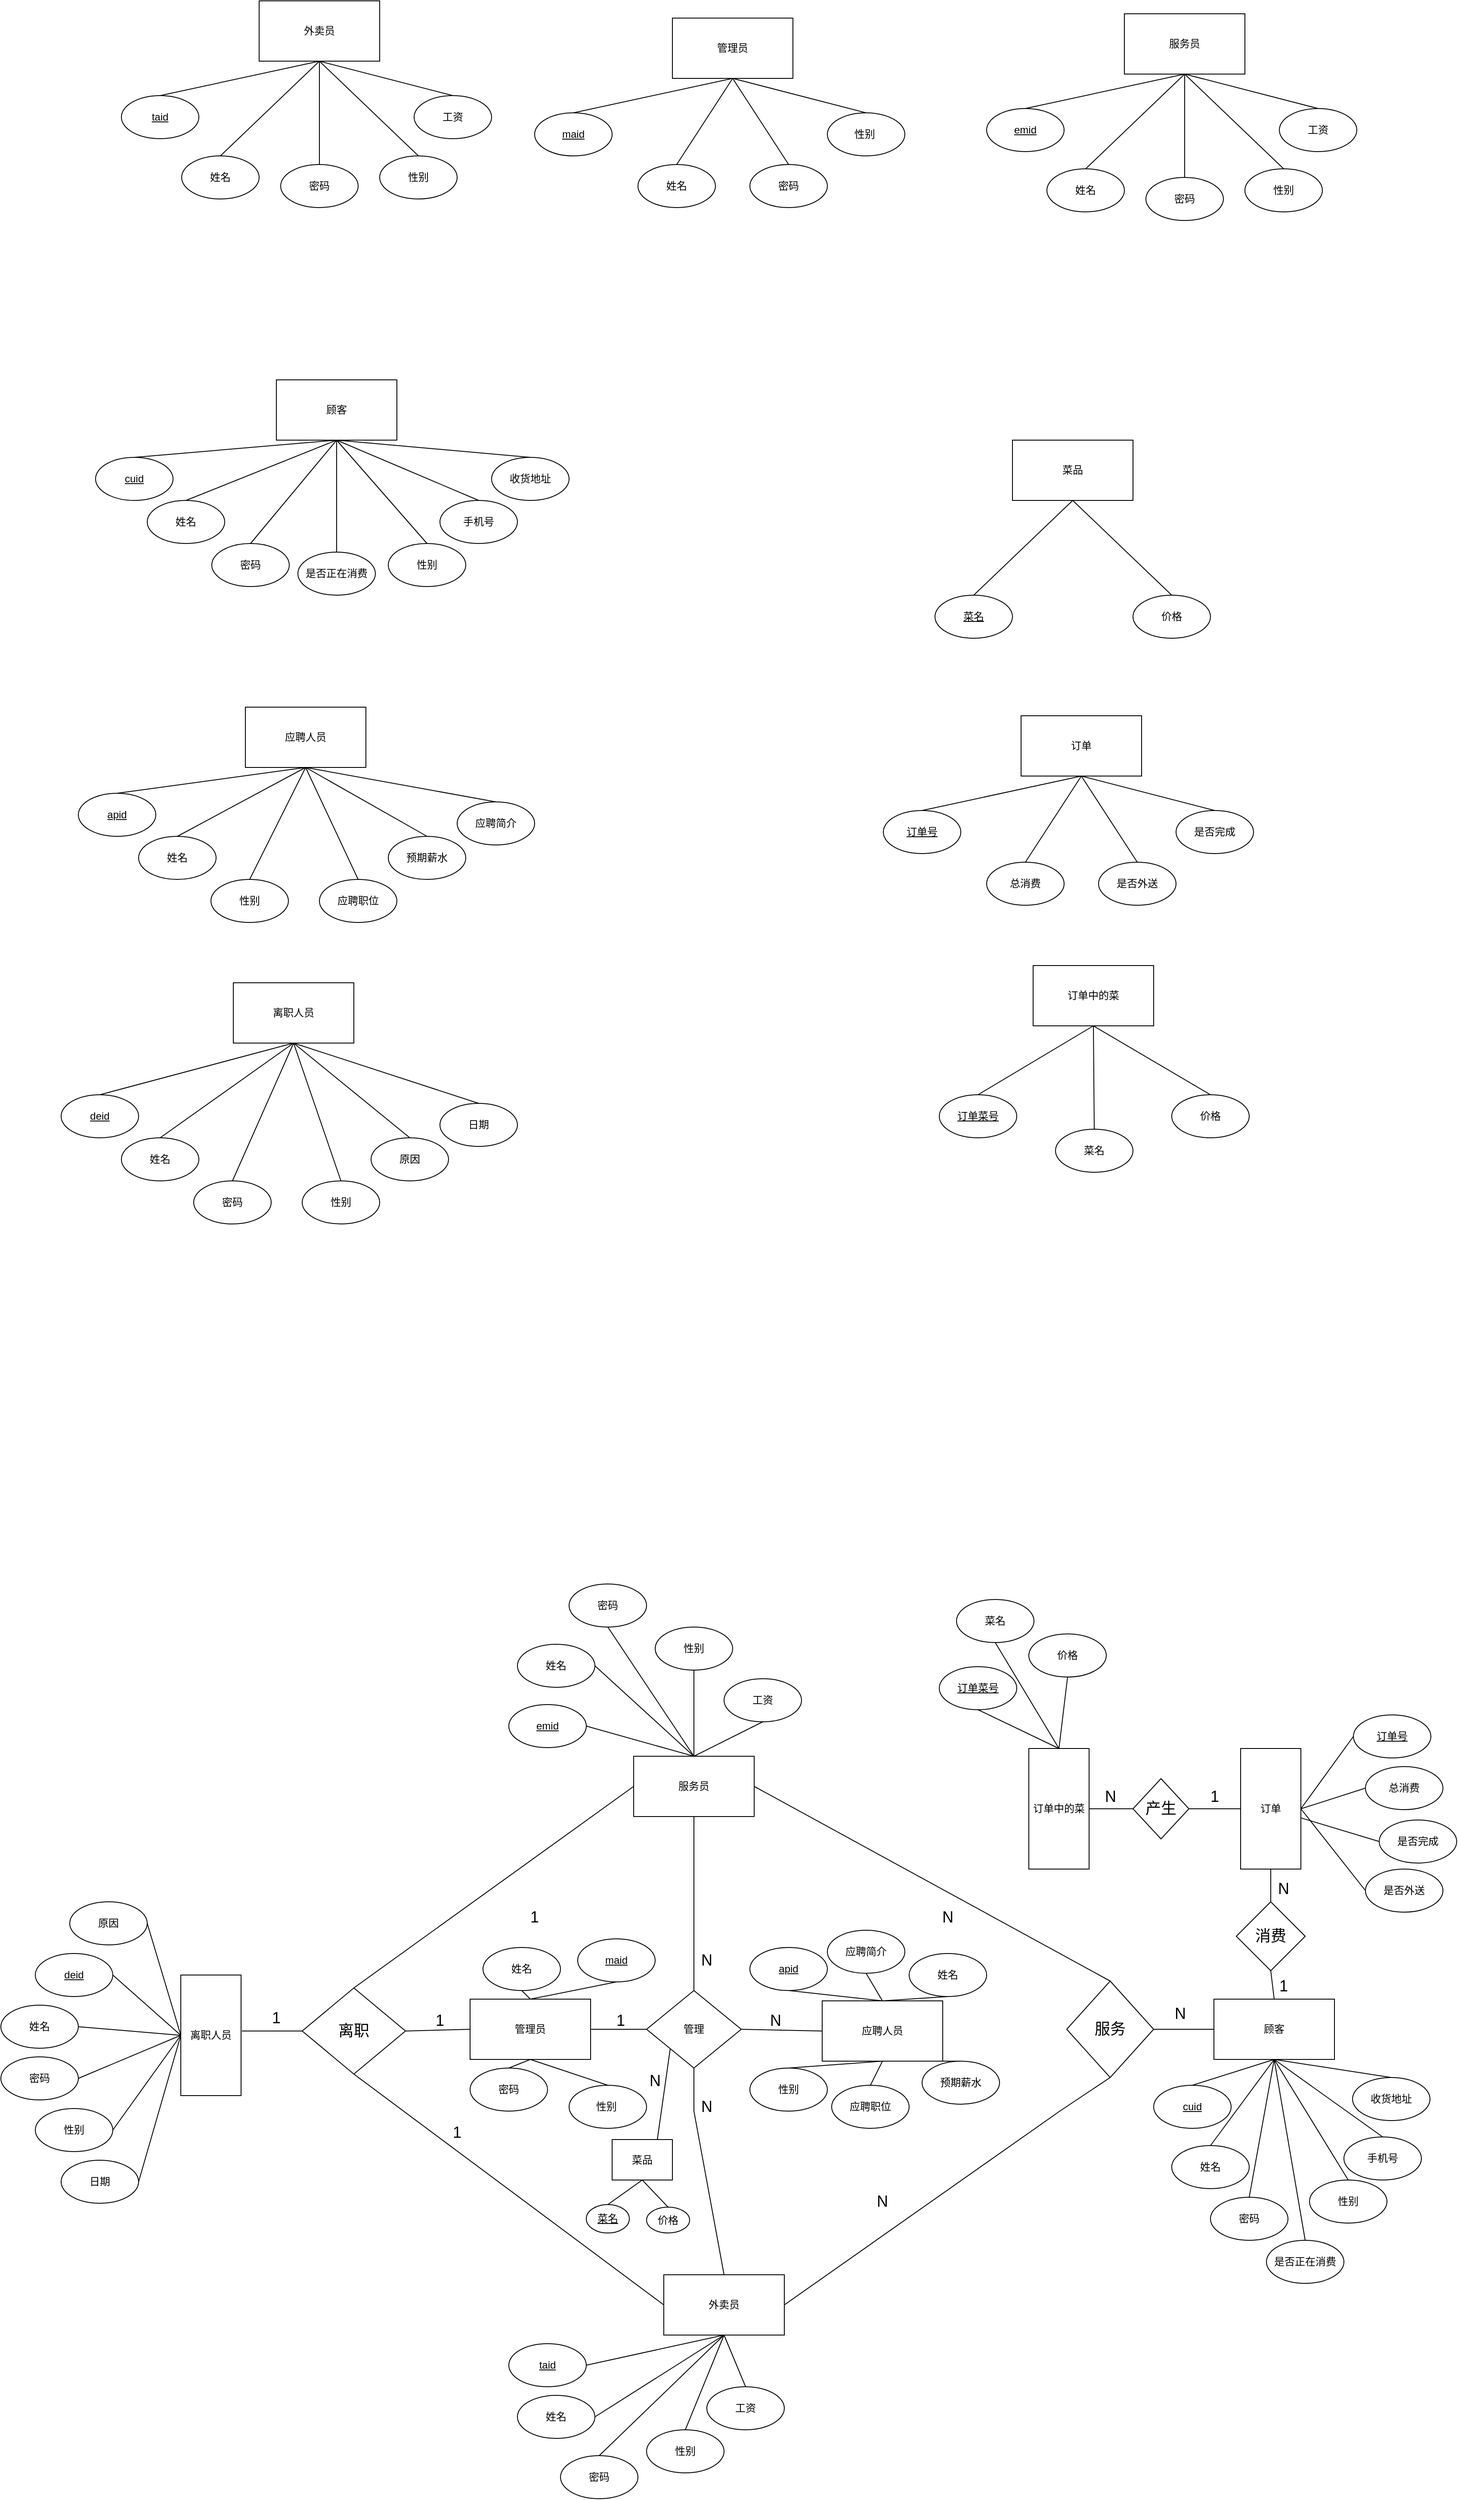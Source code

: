 <mxfile version="16.5.1" type="device"><diagram id="_iCfVjVmtiHcyz4sqI0s" name="第 1 页"><mxGraphModel dx="2765" dy="564" grid="1" gridSize="10" guides="1" tooltips="1" connect="1" arrows="1" fold="1" page="1" pageScale="1" pageWidth="827" pageHeight="1169" math="0" shadow="0"><root><mxCell id="0"/><mxCell id="1" parent="0"/><mxCell id="IQMaIMV1r2IMauBtK8fu-2" value="管理员" style="rounded=0;whiteSpace=wrap;html=1;" vertex="1" parent="1"><mxGeometry x="-60" y="970" width="140" height="70" as="geometry"/></mxCell><mxCell id="IQMaIMV1r2IMauBtK8fu-3" value="" style="endArrow=none;html=1;rounded=0;entryX=0.5;entryY=1;entryDx=0;entryDy=0;exitX=0.5;exitY=0;exitDx=0;exitDy=0;" edge="1" parent="1" source="IQMaIMV1r2IMauBtK8fu-4" target="IQMaIMV1r2IMauBtK8fu-2"><mxGeometry width="50" height="50" relative="1" as="geometry"><mxPoint x="-110" y="1120" as="sourcePoint"/><mxPoint x="30" y="1040" as="targetPoint"/></mxGeometry></mxCell><mxCell id="IQMaIMV1r2IMauBtK8fu-4" value="&lt;u&gt;maid&lt;/u&gt;" style="ellipse;whiteSpace=wrap;html=1;" vertex="1" parent="1"><mxGeometry x="-220" y="1080" width="90" height="50" as="geometry"/></mxCell><mxCell id="IQMaIMV1r2IMauBtK8fu-6" value="姓名&lt;span style=&quot;color: rgba(0 , 0 , 0 , 0) ; font-family: monospace ; font-size: 0px&quot;&gt;%3CmxGraphModel%3E%3Croot%3E%3CmxCell%20id%3D%220%22%2F%3E%3CmxCell%20id%3D%221%22%20parent%3D%220%22%2F%3E%3CmxCell%20id%3D%222%22%20value%3D%22ID%22%20style%3D%22ellipse%3BwhiteSpace%3Dwrap%3Bhtml%3D1%3B%22%20vertex%3D%221%22%20parent%3D%221%22%3E%3CmxGeometry%20x%3D%22210%22%20y%3D%22390%22%20width%3D%2290%22%20height%3D%2250%22%20as%3D%22geometry%22%2F%3E%3C%2FmxCell%3E%3C%2Froot%3E%3C%2FmxGraphModel%3E&lt;/span&gt;" style="ellipse;whiteSpace=wrap;html=1;" vertex="1" parent="1"><mxGeometry x="-100" y="1140" width="90" height="50" as="geometry"/></mxCell><mxCell id="IQMaIMV1r2IMauBtK8fu-7" value="密码" style="ellipse;whiteSpace=wrap;html=1;" vertex="1" parent="1"><mxGeometry x="30" y="1140" width="90" height="50" as="geometry"/></mxCell><mxCell id="IQMaIMV1r2IMauBtK8fu-8" value="性别&amp;nbsp;" style="ellipse;whiteSpace=wrap;html=1;" vertex="1" parent="1"><mxGeometry x="120" y="1080" width="90" height="50" as="geometry"/></mxCell><mxCell id="IQMaIMV1r2IMauBtK8fu-9" value="" style="endArrow=none;html=1;rounded=0;entryX=0.5;entryY=1;entryDx=0;entryDy=0;exitX=0.5;exitY=0;exitDx=0;exitDy=0;" edge="1" parent="1" source="IQMaIMV1r2IMauBtK8fu-6" target="IQMaIMV1r2IMauBtK8fu-2"><mxGeometry width="50" height="50" relative="1" as="geometry"><mxPoint x="-20" y="1090" as="sourcePoint"/><mxPoint x="30" y="1040" as="targetPoint"/></mxGeometry></mxCell><mxCell id="IQMaIMV1r2IMauBtK8fu-10" value="" style="endArrow=none;html=1;rounded=0;entryX=0.5;entryY=1;entryDx=0;entryDy=0;exitX=0.5;exitY=0;exitDx=0;exitDy=0;" edge="1" parent="1" source="IQMaIMV1r2IMauBtK8fu-7" target="IQMaIMV1r2IMauBtK8fu-2"><mxGeometry width="50" height="50" relative="1" as="geometry"><mxPoint x="-10" y="1120" as="sourcePoint"/><mxPoint x="40" y="1070" as="targetPoint"/></mxGeometry></mxCell><mxCell id="IQMaIMV1r2IMauBtK8fu-11" value="" style="endArrow=none;html=1;rounded=0;entryX=0.5;entryY=1;entryDx=0;entryDy=0;exitX=0.5;exitY=0;exitDx=0;exitDy=0;" edge="1" parent="1" source="IQMaIMV1r2IMauBtK8fu-8" target="IQMaIMV1r2IMauBtK8fu-2"><mxGeometry width="50" height="50" relative="1" as="geometry"><mxPoint x="-10" y="1120" as="sourcePoint"/><mxPoint x="40" y="1070" as="targetPoint"/></mxGeometry></mxCell><mxCell id="IQMaIMV1r2IMauBtK8fu-13" value="服务员" style="rounded=0;whiteSpace=wrap;html=1;" vertex="1" parent="1"><mxGeometry x="465" y="965" width="140" height="70" as="geometry"/></mxCell><mxCell id="IQMaIMV1r2IMauBtK8fu-14" value="" style="endArrow=none;html=1;rounded=0;entryX=0.5;entryY=1;entryDx=0;entryDy=0;exitX=0.5;exitY=0;exitDx=0;exitDy=0;" edge="1" parent="1" source="IQMaIMV1r2IMauBtK8fu-15" target="IQMaIMV1r2IMauBtK8fu-13"><mxGeometry width="50" height="50" relative="1" as="geometry"><mxPoint x="415" y="1115" as="sourcePoint"/><mxPoint x="555" y="1035" as="targetPoint"/></mxGeometry></mxCell><mxCell id="IQMaIMV1r2IMauBtK8fu-15" value="&lt;u&gt;emid&lt;/u&gt;" style="ellipse;whiteSpace=wrap;html=1;" vertex="1" parent="1"><mxGeometry x="305" y="1075" width="90" height="50" as="geometry"/></mxCell><mxCell id="IQMaIMV1r2IMauBtK8fu-16" value="姓名&lt;span style=&quot;color: rgba(0 , 0 , 0 , 0) ; font-family: monospace ; font-size: 0px&quot;&gt;%3CmxGraphModel%3E%3Croot%3E%3CmxCell%20id%3D%220%22%2F%3E%3CmxCell%20id%3D%221%22%20parent%3D%220%22%2F%3E%3CmxCell%20id%3D%222%22%20value%3D%22ID%22%20style%3D%22ellipse%3BwhiteSpace%3Dwrap%3Bhtml%3D1%3B%22%20vertex%3D%221%22%20parent%3D%221%22%3E%3CmxGeometry%20x%3D%22210%22%20y%3D%22390%22%20width%3D%2290%22%20height%3D%2250%22%20as%3D%22geometry%22%2F%3E%3C%2FmxCell%3E%3C%2Froot%3E%3C%2FmxGraphModel%3E&lt;/span&gt;" style="ellipse;whiteSpace=wrap;html=1;" vertex="1" parent="1"><mxGeometry x="375" y="1145" width="90" height="50" as="geometry"/></mxCell><mxCell id="IQMaIMV1r2IMauBtK8fu-17" value="密码" style="ellipse;whiteSpace=wrap;html=1;" vertex="1" parent="1"><mxGeometry x="490" y="1155" width="90" height="50" as="geometry"/></mxCell><mxCell id="IQMaIMV1r2IMauBtK8fu-18" value="工资" style="ellipse;whiteSpace=wrap;html=1;" vertex="1" parent="1"><mxGeometry x="645" y="1075" width="90" height="50" as="geometry"/></mxCell><mxCell id="IQMaIMV1r2IMauBtK8fu-19" value="" style="endArrow=none;html=1;rounded=0;entryX=0.5;entryY=1;entryDx=0;entryDy=0;exitX=0.5;exitY=0;exitDx=0;exitDy=0;" edge="1" parent="1" source="IQMaIMV1r2IMauBtK8fu-16" target="IQMaIMV1r2IMauBtK8fu-13"><mxGeometry width="50" height="50" relative="1" as="geometry"><mxPoint x="505" y="1085" as="sourcePoint"/><mxPoint x="555" y="1035" as="targetPoint"/></mxGeometry></mxCell><mxCell id="IQMaIMV1r2IMauBtK8fu-20" value="" style="endArrow=none;html=1;rounded=0;entryX=0.5;entryY=1;entryDx=0;entryDy=0;exitX=0.5;exitY=0;exitDx=0;exitDy=0;" edge="1" parent="1" source="IQMaIMV1r2IMauBtK8fu-17" target="IQMaIMV1r2IMauBtK8fu-13"><mxGeometry width="50" height="50" relative="1" as="geometry"><mxPoint x="515" y="1115" as="sourcePoint"/><mxPoint x="565" y="1065" as="targetPoint"/></mxGeometry></mxCell><mxCell id="IQMaIMV1r2IMauBtK8fu-21" value="" style="endArrow=none;html=1;rounded=0;entryX=0.5;entryY=1;entryDx=0;entryDy=0;exitX=0.5;exitY=0;exitDx=0;exitDy=0;" edge="1" parent="1" source="IQMaIMV1r2IMauBtK8fu-18" target="IQMaIMV1r2IMauBtK8fu-13"><mxGeometry width="50" height="50" relative="1" as="geometry"><mxPoint x="515" y="1115" as="sourcePoint"/><mxPoint x="565" y="1065" as="targetPoint"/></mxGeometry></mxCell><mxCell id="IQMaIMV1r2IMauBtK8fu-22" value="性别" style="ellipse;whiteSpace=wrap;html=1;" vertex="1" parent="1"><mxGeometry x="605" y="1145" width="90" height="50" as="geometry"/></mxCell><mxCell id="IQMaIMV1r2IMauBtK8fu-23" value="" style="endArrow=none;html=1;rounded=0;entryX=0.5;entryY=1;entryDx=0;entryDy=0;exitX=0.5;exitY=0;exitDx=0;exitDy=0;" edge="1" parent="1" source="IQMaIMV1r2IMauBtK8fu-22" target="IQMaIMV1r2IMauBtK8fu-13"><mxGeometry width="50" height="50" relative="1" as="geometry"><mxPoint x="525" y="995" as="sourcePoint"/><mxPoint x="575" y="945" as="targetPoint"/></mxGeometry></mxCell><mxCell id="IQMaIMV1r2IMauBtK8fu-25" value="外卖员" style="rounded=0;whiteSpace=wrap;html=1;" vertex="1" parent="1"><mxGeometry x="-540" y="950" width="140" height="70" as="geometry"/></mxCell><mxCell id="IQMaIMV1r2IMauBtK8fu-26" value="" style="endArrow=none;html=1;rounded=0;entryX=0.5;entryY=1;entryDx=0;entryDy=0;exitX=0.5;exitY=0;exitDx=0;exitDy=0;" edge="1" parent="1" source="IQMaIMV1r2IMauBtK8fu-27" target="IQMaIMV1r2IMauBtK8fu-25"><mxGeometry width="50" height="50" relative="1" as="geometry"><mxPoint x="-590" y="1100" as="sourcePoint"/><mxPoint x="-450" y="1020" as="targetPoint"/></mxGeometry></mxCell><mxCell id="IQMaIMV1r2IMauBtK8fu-27" value="&lt;u&gt;taid&lt;/u&gt;" style="ellipse;whiteSpace=wrap;html=1;" vertex="1" parent="1"><mxGeometry x="-700" y="1060" width="90" height="50" as="geometry"/></mxCell><mxCell id="IQMaIMV1r2IMauBtK8fu-28" value="姓名&lt;span style=&quot;color: rgba(0 , 0 , 0 , 0) ; font-family: monospace ; font-size: 0px&quot;&gt;%3CmxGraphModel%3E%3Croot%3E%3CmxCell%20id%3D%220%22%2F%3E%3CmxCell%20id%3D%221%22%20parent%3D%220%22%2F%3E%3CmxCell%20id%3D%222%22%20value%3D%22ID%22%20style%3D%22ellipse%3BwhiteSpace%3Dwrap%3Bhtml%3D1%3B%22%20vertex%3D%221%22%20parent%3D%221%22%3E%3CmxGeometry%20x%3D%22210%22%20y%3D%22390%22%20width%3D%2290%22%20height%3D%2250%22%20as%3D%22geometry%22%2F%3E%3C%2FmxCell%3E%3C%2Froot%3E%3C%2FmxGraphModel%3E&lt;/span&gt;" style="ellipse;whiteSpace=wrap;html=1;" vertex="1" parent="1"><mxGeometry x="-630" y="1130" width="90" height="50" as="geometry"/></mxCell><mxCell id="IQMaIMV1r2IMauBtK8fu-29" value="密码" style="ellipse;whiteSpace=wrap;html=1;" vertex="1" parent="1"><mxGeometry x="-515" y="1140" width="90" height="50" as="geometry"/></mxCell><mxCell id="IQMaIMV1r2IMauBtK8fu-30" value="工资" style="ellipse;whiteSpace=wrap;html=1;" vertex="1" parent="1"><mxGeometry x="-360" y="1060" width="90" height="50" as="geometry"/></mxCell><mxCell id="IQMaIMV1r2IMauBtK8fu-31" value="" style="endArrow=none;html=1;rounded=0;entryX=0.5;entryY=1;entryDx=0;entryDy=0;exitX=0.5;exitY=0;exitDx=0;exitDy=0;" edge="1" parent="1" source="IQMaIMV1r2IMauBtK8fu-28" target="IQMaIMV1r2IMauBtK8fu-25"><mxGeometry width="50" height="50" relative="1" as="geometry"><mxPoint x="-500" y="1070" as="sourcePoint"/><mxPoint x="-450" y="1020" as="targetPoint"/></mxGeometry></mxCell><mxCell id="IQMaIMV1r2IMauBtK8fu-32" value="" style="endArrow=none;html=1;rounded=0;entryX=0.5;entryY=1;entryDx=0;entryDy=0;exitX=0.5;exitY=0;exitDx=0;exitDy=0;" edge="1" parent="1" source="IQMaIMV1r2IMauBtK8fu-29" target="IQMaIMV1r2IMauBtK8fu-25"><mxGeometry width="50" height="50" relative="1" as="geometry"><mxPoint x="-490" y="1100" as="sourcePoint"/><mxPoint x="-440" y="1050" as="targetPoint"/></mxGeometry></mxCell><mxCell id="IQMaIMV1r2IMauBtK8fu-33" value="" style="endArrow=none;html=1;rounded=0;entryX=0.5;entryY=1;entryDx=0;entryDy=0;exitX=0.5;exitY=0;exitDx=0;exitDy=0;" edge="1" parent="1" source="IQMaIMV1r2IMauBtK8fu-30" target="IQMaIMV1r2IMauBtK8fu-25"><mxGeometry width="50" height="50" relative="1" as="geometry"><mxPoint x="-490" y="1100" as="sourcePoint"/><mxPoint x="-440" y="1050" as="targetPoint"/></mxGeometry></mxCell><mxCell id="IQMaIMV1r2IMauBtK8fu-34" value="性别" style="ellipse;whiteSpace=wrap;html=1;" vertex="1" parent="1"><mxGeometry x="-400" y="1130" width="90" height="50" as="geometry"/></mxCell><mxCell id="IQMaIMV1r2IMauBtK8fu-35" value="" style="endArrow=none;html=1;rounded=0;entryX=0.5;entryY=1;entryDx=0;entryDy=0;exitX=0.5;exitY=0;exitDx=0;exitDy=0;" edge="1" parent="1" source="IQMaIMV1r2IMauBtK8fu-34" target="IQMaIMV1r2IMauBtK8fu-25"><mxGeometry width="50" height="50" relative="1" as="geometry"><mxPoint x="-480" y="980" as="sourcePoint"/><mxPoint x="-430" y="930" as="targetPoint"/></mxGeometry></mxCell><mxCell id="IQMaIMV1r2IMauBtK8fu-36" value="顾客" style="rounded=0;whiteSpace=wrap;html=1;" vertex="1" parent="1"><mxGeometry x="-520" y="1390" width="140" height="70" as="geometry"/></mxCell><mxCell id="IQMaIMV1r2IMauBtK8fu-37" value="" style="endArrow=none;html=1;rounded=0;entryX=0.5;entryY=1;entryDx=0;entryDy=0;exitX=0.5;exitY=0;exitDx=0;exitDy=0;" edge="1" parent="1" source="IQMaIMV1r2IMauBtK8fu-38" target="IQMaIMV1r2IMauBtK8fu-36"><mxGeometry width="50" height="50" relative="1" as="geometry"><mxPoint x="-580" y="1540" as="sourcePoint"/><mxPoint x="-440" y="1460" as="targetPoint"/></mxGeometry></mxCell><mxCell id="IQMaIMV1r2IMauBtK8fu-38" value="&lt;u&gt;cuid&lt;/u&gt;" style="ellipse;whiteSpace=wrap;html=1;" vertex="1" parent="1"><mxGeometry x="-730" y="1480" width="90" height="50" as="geometry"/></mxCell><mxCell id="IQMaIMV1r2IMauBtK8fu-39" value="姓名&lt;span style=&quot;color: rgba(0 , 0 , 0 , 0) ; font-family: monospace ; font-size: 0px&quot;&gt;%3CmxGraphModel%3E%3Croot%3E%3CmxCell%20id%3D%220%22%2F%3E%3CmxCell%20id%3D%221%22%20parent%3D%220%22%2F%3E%3CmxCell%20id%3D%222%22%20value%3D%22ID%22%20style%3D%22ellipse%3BwhiteSpace%3Dwrap%3Bhtml%3D1%3B%22%20vertex%3D%221%22%20parent%3D%221%22%3E%3CmxGeometry%20x%3D%22210%22%20y%3D%22390%22%20width%3D%2290%22%20height%3D%2250%22%20as%3D%22geometry%22%2F%3E%3C%2FmxCell%3E%3C%2Froot%3E%3C%2FmxGraphModel%3E&lt;/span&gt;" style="ellipse;whiteSpace=wrap;html=1;" vertex="1" parent="1"><mxGeometry x="-670" y="1530" width="90" height="50" as="geometry"/></mxCell><mxCell id="IQMaIMV1r2IMauBtK8fu-40" value="密码" style="ellipse;whiteSpace=wrap;html=1;" vertex="1" parent="1"><mxGeometry x="-595" y="1580" width="90" height="50" as="geometry"/></mxCell><mxCell id="IQMaIMV1r2IMauBtK8fu-41" value="手机号" style="ellipse;whiteSpace=wrap;html=1;" vertex="1" parent="1"><mxGeometry x="-330" y="1530" width="90" height="50" as="geometry"/></mxCell><mxCell id="IQMaIMV1r2IMauBtK8fu-42" value="" style="endArrow=none;html=1;rounded=0;entryX=0.5;entryY=1;entryDx=0;entryDy=0;exitX=0.5;exitY=0;exitDx=0;exitDy=0;" edge="1" parent="1" source="IQMaIMV1r2IMauBtK8fu-39" target="IQMaIMV1r2IMauBtK8fu-36"><mxGeometry width="50" height="50" relative="1" as="geometry"><mxPoint x="-490" y="1510" as="sourcePoint"/><mxPoint x="-440" y="1460" as="targetPoint"/></mxGeometry></mxCell><mxCell id="IQMaIMV1r2IMauBtK8fu-43" value="" style="endArrow=none;html=1;rounded=0;entryX=0.5;entryY=1;entryDx=0;entryDy=0;exitX=0.5;exitY=0;exitDx=0;exitDy=0;" edge="1" parent="1" source="IQMaIMV1r2IMauBtK8fu-40" target="IQMaIMV1r2IMauBtK8fu-36"><mxGeometry width="50" height="50" relative="1" as="geometry"><mxPoint x="-480" y="1540" as="sourcePoint"/><mxPoint x="-430" y="1490" as="targetPoint"/></mxGeometry></mxCell><mxCell id="IQMaIMV1r2IMauBtK8fu-44" value="" style="endArrow=none;html=1;rounded=0;entryX=0.5;entryY=1;entryDx=0;entryDy=0;exitX=0.5;exitY=0;exitDx=0;exitDy=0;" edge="1" parent="1" source="IQMaIMV1r2IMauBtK8fu-41" target="IQMaIMV1r2IMauBtK8fu-36"><mxGeometry width="50" height="50" relative="1" as="geometry"><mxPoint x="-480" y="1540" as="sourcePoint"/><mxPoint x="-430" y="1490" as="targetPoint"/></mxGeometry></mxCell><mxCell id="IQMaIMV1r2IMauBtK8fu-45" value="性别" style="ellipse;whiteSpace=wrap;html=1;" vertex="1" parent="1"><mxGeometry x="-390" y="1580" width="90" height="50" as="geometry"/></mxCell><mxCell id="IQMaIMV1r2IMauBtK8fu-46" value="" style="endArrow=none;html=1;rounded=0;entryX=0.5;entryY=1;entryDx=0;entryDy=0;exitX=0.5;exitY=0;exitDx=0;exitDy=0;" edge="1" parent="1" source="IQMaIMV1r2IMauBtK8fu-45" target="IQMaIMV1r2IMauBtK8fu-36"><mxGeometry width="50" height="50" relative="1" as="geometry"><mxPoint x="-470" y="1420" as="sourcePoint"/><mxPoint x="-420" y="1370" as="targetPoint"/></mxGeometry></mxCell><mxCell id="IQMaIMV1r2IMauBtK8fu-47" value="收货地址" style="ellipse;whiteSpace=wrap;html=1;" vertex="1" parent="1"><mxGeometry x="-270" y="1480" width="90" height="50" as="geometry"/></mxCell><mxCell id="IQMaIMV1r2IMauBtK8fu-48" value="" style="endArrow=none;html=1;rounded=0;entryX=0.5;entryY=1;entryDx=0;entryDy=0;exitX=0.5;exitY=0;exitDx=0;exitDy=0;" edge="1" parent="1" source="IQMaIMV1r2IMauBtK8fu-47" target="IQMaIMV1r2IMauBtK8fu-36"><mxGeometry width="50" height="50" relative="1" as="geometry"><mxPoint x="-460" y="1620" as="sourcePoint"/><mxPoint x="-410" y="1570" as="targetPoint"/></mxGeometry></mxCell><mxCell id="IQMaIMV1r2IMauBtK8fu-49" value="是否正在消费" style="ellipse;whiteSpace=wrap;html=1;" vertex="1" parent="1"><mxGeometry x="-495" y="1590" width="90" height="50" as="geometry"/></mxCell><mxCell id="IQMaIMV1r2IMauBtK8fu-50" value="" style="endArrow=none;html=1;rounded=0;entryX=0.5;entryY=1;entryDx=0;entryDy=0;exitX=0.5;exitY=0;exitDx=0;exitDy=0;" edge="1" parent="1" source="IQMaIMV1r2IMauBtK8fu-49" target="IQMaIMV1r2IMauBtK8fu-36"><mxGeometry width="50" height="50" relative="1" as="geometry"><mxPoint x="-460" y="1620" as="sourcePoint"/><mxPoint x="-410" y="1570" as="targetPoint"/></mxGeometry></mxCell><mxCell id="IQMaIMV1r2IMauBtK8fu-52" value="菜品" style="rounded=0;whiteSpace=wrap;html=1;" vertex="1" parent="1"><mxGeometry x="335" y="1460" width="140" height="70" as="geometry"/></mxCell><mxCell id="IQMaIMV1r2IMauBtK8fu-55" value="&lt;u&gt;菜名&lt;/u&gt;" style="ellipse;whiteSpace=wrap;html=1;" vertex="1" parent="1"><mxGeometry x="245" y="1640" width="90" height="50" as="geometry"/></mxCell><mxCell id="IQMaIMV1r2IMauBtK8fu-58" value="" style="endArrow=none;html=1;rounded=0;entryX=0.5;entryY=1;entryDx=0;entryDy=0;exitX=0.5;exitY=0;exitDx=0;exitDy=0;" edge="1" parent="1" source="IQMaIMV1r2IMauBtK8fu-55" target="IQMaIMV1r2IMauBtK8fu-52"><mxGeometry width="50" height="50" relative="1" as="geometry"><mxPoint x="375" y="1580" as="sourcePoint"/><mxPoint x="425" y="1530" as="targetPoint"/></mxGeometry></mxCell><mxCell id="IQMaIMV1r2IMauBtK8fu-61" value="价格" style="ellipse;whiteSpace=wrap;html=1;" vertex="1" parent="1"><mxGeometry x="475" y="1640" width="90" height="50" as="geometry"/></mxCell><mxCell id="IQMaIMV1r2IMauBtK8fu-62" value="" style="endArrow=none;html=1;rounded=0;entryX=0.5;entryY=1;entryDx=0;entryDy=0;exitX=0.5;exitY=0;exitDx=0;exitDy=0;" edge="1" parent="1" source="IQMaIMV1r2IMauBtK8fu-61" target="IQMaIMV1r2IMauBtK8fu-52"><mxGeometry width="50" height="50" relative="1" as="geometry"><mxPoint x="395" y="1490" as="sourcePoint"/><mxPoint x="445" y="1440" as="targetPoint"/></mxGeometry></mxCell><mxCell id="IQMaIMV1r2IMauBtK8fu-64" value="订单" style="rounded=0;whiteSpace=wrap;html=1;" vertex="1" parent="1"><mxGeometry x="345" y="1780" width="140" height="70" as="geometry"/></mxCell><mxCell id="IQMaIMV1r2IMauBtK8fu-65" value="" style="endArrow=none;html=1;rounded=0;entryX=0.5;entryY=1;entryDx=0;entryDy=0;exitX=0.5;exitY=0;exitDx=0;exitDy=0;" edge="1" parent="1" source="IQMaIMV1r2IMauBtK8fu-66" target="IQMaIMV1r2IMauBtK8fu-64"><mxGeometry width="50" height="50" relative="1" as="geometry"><mxPoint x="295" y="1930" as="sourcePoint"/><mxPoint x="435" y="1850" as="targetPoint"/></mxGeometry></mxCell><mxCell id="IQMaIMV1r2IMauBtK8fu-66" value="&lt;u&gt;订单号&lt;/u&gt;" style="ellipse;whiteSpace=wrap;html=1;" vertex="1" parent="1"><mxGeometry x="185" y="1890" width="90" height="50" as="geometry"/></mxCell><mxCell id="IQMaIMV1r2IMauBtK8fu-67" value="总消费" style="ellipse;whiteSpace=wrap;html=1;" vertex="1" parent="1"><mxGeometry x="305" y="1950" width="90" height="50" as="geometry"/></mxCell><mxCell id="IQMaIMV1r2IMauBtK8fu-68" value="是否外送" style="ellipse;whiteSpace=wrap;html=1;" vertex="1" parent="1"><mxGeometry x="435" y="1950" width="90" height="50" as="geometry"/></mxCell><mxCell id="IQMaIMV1r2IMauBtK8fu-69" value="是否完成" style="ellipse;whiteSpace=wrap;html=1;" vertex="1" parent="1"><mxGeometry x="525" y="1890" width="90" height="50" as="geometry"/></mxCell><mxCell id="IQMaIMV1r2IMauBtK8fu-70" value="" style="endArrow=none;html=1;rounded=0;entryX=0.5;entryY=1;entryDx=0;entryDy=0;exitX=0.5;exitY=0;exitDx=0;exitDy=0;" edge="1" parent="1" source="IQMaIMV1r2IMauBtK8fu-67" target="IQMaIMV1r2IMauBtK8fu-64"><mxGeometry width="50" height="50" relative="1" as="geometry"><mxPoint x="385" y="1900" as="sourcePoint"/><mxPoint x="435" y="1850" as="targetPoint"/></mxGeometry></mxCell><mxCell id="IQMaIMV1r2IMauBtK8fu-71" value="" style="endArrow=none;html=1;rounded=0;entryX=0.5;entryY=1;entryDx=0;entryDy=0;exitX=0.5;exitY=0;exitDx=0;exitDy=0;" edge="1" parent="1" source="IQMaIMV1r2IMauBtK8fu-68" target="IQMaIMV1r2IMauBtK8fu-64"><mxGeometry width="50" height="50" relative="1" as="geometry"><mxPoint x="395" y="1930" as="sourcePoint"/><mxPoint x="445" y="1880" as="targetPoint"/></mxGeometry></mxCell><mxCell id="IQMaIMV1r2IMauBtK8fu-72" value="" style="endArrow=none;html=1;rounded=0;entryX=0.5;entryY=1;entryDx=0;entryDy=0;exitX=0.5;exitY=0;exitDx=0;exitDy=0;" edge="1" parent="1" source="IQMaIMV1r2IMauBtK8fu-69" target="IQMaIMV1r2IMauBtK8fu-64"><mxGeometry width="50" height="50" relative="1" as="geometry"><mxPoint x="395" y="1930" as="sourcePoint"/><mxPoint x="445" y="1880" as="targetPoint"/></mxGeometry></mxCell><mxCell id="IQMaIMV1r2IMauBtK8fu-73" value="订单中的菜" style="rounded=0;whiteSpace=wrap;html=1;" vertex="1" parent="1"><mxGeometry x="359" y="2070" width="140" height="70" as="geometry"/></mxCell><mxCell id="IQMaIMV1r2IMauBtK8fu-74" value="" style="endArrow=none;html=1;rounded=0;entryX=0.5;entryY=1;entryDx=0;entryDy=0;exitX=0.5;exitY=0;exitDx=0;exitDy=0;" edge="1" parent="1" source="IQMaIMV1r2IMauBtK8fu-75" target="IQMaIMV1r2IMauBtK8fu-73"><mxGeometry width="50" height="50" relative="1" as="geometry"><mxPoint x="309" y="2220" as="sourcePoint"/><mxPoint x="449" y="2140" as="targetPoint"/></mxGeometry></mxCell><mxCell id="IQMaIMV1r2IMauBtK8fu-75" value="&lt;u&gt;订单菜号&lt;/u&gt;" style="ellipse;whiteSpace=wrap;html=1;" vertex="1" parent="1"><mxGeometry x="250" y="2220" width="90" height="50" as="geometry"/></mxCell><mxCell id="IQMaIMV1r2IMauBtK8fu-76" value="菜名" style="ellipse;whiteSpace=wrap;html=1;" vertex="1" parent="1"><mxGeometry x="385" y="2260" width="90" height="50" as="geometry"/></mxCell><mxCell id="IQMaIMV1r2IMauBtK8fu-77" value="价格" style="ellipse;whiteSpace=wrap;html=1;" vertex="1" parent="1"><mxGeometry x="520" y="2220" width="90" height="50" as="geometry"/></mxCell><mxCell id="IQMaIMV1r2IMauBtK8fu-79" value="" style="endArrow=none;html=1;rounded=0;entryX=0.5;entryY=1;entryDx=0;entryDy=0;exitX=0.5;exitY=0;exitDx=0;exitDy=0;" edge="1" parent="1" source="IQMaIMV1r2IMauBtK8fu-76" target="IQMaIMV1r2IMauBtK8fu-73"><mxGeometry width="50" height="50" relative="1" as="geometry"><mxPoint x="399" y="2190" as="sourcePoint"/><mxPoint x="449" y="2140" as="targetPoint"/></mxGeometry></mxCell><mxCell id="IQMaIMV1r2IMauBtK8fu-80" value="" style="endArrow=none;html=1;rounded=0;entryX=0.5;entryY=1;entryDx=0;entryDy=0;exitX=0.5;exitY=0;exitDx=0;exitDy=0;" edge="1" parent="1" source="IQMaIMV1r2IMauBtK8fu-77" target="IQMaIMV1r2IMauBtK8fu-73"><mxGeometry width="50" height="50" relative="1" as="geometry"><mxPoint x="409" y="2220" as="sourcePoint"/><mxPoint x="459" y="2170" as="targetPoint"/></mxGeometry></mxCell><mxCell id="IQMaIMV1r2IMauBtK8fu-83" value="离职人员" style="rounded=0;whiteSpace=wrap;html=1;" vertex="1" parent="1"><mxGeometry x="-570" y="2090" width="140" height="70" as="geometry"/></mxCell><mxCell id="IQMaIMV1r2IMauBtK8fu-84" value="" style="endArrow=none;html=1;rounded=0;entryX=0.5;entryY=1;entryDx=0;entryDy=0;exitX=0.5;exitY=0;exitDx=0;exitDy=0;" edge="1" parent="1" source="IQMaIMV1r2IMauBtK8fu-85" target="IQMaIMV1r2IMauBtK8fu-83"><mxGeometry width="50" height="50" relative="1" as="geometry"><mxPoint x="-636" y="2270" as="sourcePoint"/><mxPoint x="-496" y="2190" as="targetPoint"/></mxGeometry></mxCell><mxCell id="IQMaIMV1r2IMauBtK8fu-85" value="&lt;u&gt;deid&lt;/u&gt;" style="ellipse;whiteSpace=wrap;html=1;" vertex="1" parent="1"><mxGeometry x="-770" y="2220" width="90" height="50" as="geometry"/></mxCell><mxCell id="IQMaIMV1r2IMauBtK8fu-86" value="姓名&lt;span style=&quot;color: rgba(0 , 0 , 0 , 0) ; font-family: monospace ; font-size: 0px&quot;&gt;%3CmxGraphModel%3E%3Croot%3E%3CmxCell%20id%3D%220%22%2F%3E%3CmxCell%20id%3D%221%22%20parent%3D%220%22%2F%3E%3CmxCell%20id%3D%222%22%20value%3D%22ID%22%20style%3D%22ellipse%3BwhiteSpace%3Dwrap%3Bhtml%3D1%3B%22%20vertex%3D%221%22%20parent%3D%221%22%3E%3CmxGeometry%20x%3D%22210%22%20y%3D%22390%22%20width%3D%2290%22%20height%3D%2250%22%20as%3D%22geometry%22%2F%3E%3C%2FmxCell%3E%3C%2Froot%3E%3C%2FmxGraphModel%3E&lt;/span&gt;" style="ellipse;whiteSpace=wrap;html=1;" vertex="1" parent="1"><mxGeometry x="-700" y="2270" width="90" height="50" as="geometry"/></mxCell><mxCell id="IQMaIMV1r2IMauBtK8fu-87" value="密码" style="ellipse;whiteSpace=wrap;html=1;" vertex="1" parent="1"><mxGeometry x="-616" y="2320" width="90" height="50" as="geometry"/></mxCell><mxCell id="IQMaIMV1r2IMauBtK8fu-88" value="原因" style="ellipse;whiteSpace=wrap;html=1;" vertex="1" parent="1"><mxGeometry x="-410" y="2270" width="90" height="50" as="geometry"/></mxCell><mxCell id="IQMaIMV1r2IMauBtK8fu-89" value="" style="endArrow=none;html=1;rounded=0;entryX=0.5;entryY=1;entryDx=0;entryDy=0;exitX=0.5;exitY=0;exitDx=0;exitDy=0;" edge="1" parent="1" source="IQMaIMV1r2IMauBtK8fu-86" target="IQMaIMV1r2IMauBtK8fu-83"><mxGeometry width="50" height="50" relative="1" as="geometry"><mxPoint x="-546" y="2240" as="sourcePoint"/><mxPoint x="-496" y="2190" as="targetPoint"/></mxGeometry></mxCell><mxCell id="IQMaIMV1r2IMauBtK8fu-90" value="" style="endArrow=none;html=1;rounded=0;entryX=0.5;entryY=1;entryDx=0;entryDy=0;exitX=0.5;exitY=0;exitDx=0;exitDy=0;" edge="1" parent="1" source="IQMaIMV1r2IMauBtK8fu-87" target="IQMaIMV1r2IMauBtK8fu-83"><mxGeometry width="50" height="50" relative="1" as="geometry"><mxPoint x="-536" y="2270" as="sourcePoint"/><mxPoint x="-486" y="2220" as="targetPoint"/></mxGeometry></mxCell><mxCell id="IQMaIMV1r2IMauBtK8fu-91" value="" style="endArrow=none;html=1;rounded=0;entryX=0.5;entryY=1;entryDx=0;entryDy=0;exitX=0.5;exitY=0;exitDx=0;exitDy=0;" edge="1" parent="1" source="IQMaIMV1r2IMauBtK8fu-88" target="IQMaIMV1r2IMauBtK8fu-83"><mxGeometry width="50" height="50" relative="1" as="geometry"><mxPoint x="-536" y="2270" as="sourcePoint"/><mxPoint x="-486" y="2220" as="targetPoint"/></mxGeometry></mxCell><mxCell id="IQMaIMV1r2IMauBtK8fu-92" value="性别" style="ellipse;whiteSpace=wrap;html=1;" vertex="1" parent="1"><mxGeometry x="-490" y="2320" width="90" height="50" as="geometry"/></mxCell><mxCell id="IQMaIMV1r2IMauBtK8fu-93" value="" style="endArrow=none;html=1;rounded=0;entryX=0.5;entryY=1;entryDx=0;entryDy=0;exitX=0.5;exitY=0;exitDx=0;exitDy=0;" edge="1" parent="1" source="IQMaIMV1r2IMauBtK8fu-92" target="IQMaIMV1r2IMauBtK8fu-83"><mxGeometry width="50" height="50" relative="1" as="geometry"><mxPoint x="-526" y="2150" as="sourcePoint"/><mxPoint x="-476" y="2100" as="targetPoint"/></mxGeometry></mxCell><mxCell id="IQMaIMV1r2IMauBtK8fu-94" value="日期" style="ellipse;whiteSpace=wrap;html=1;" vertex="1" parent="1"><mxGeometry x="-330" y="2230" width="90" height="50" as="geometry"/></mxCell><mxCell id="IQMaIMV1r2IMauBtK8fu-95" value="" style="endArrow=none;html=1;rounded=0;entryX=0.5;entryY=1;entryDx=0;entryDy=0;exitX=0.5;exitY=0;exitDx=0;exitDy=0;" edge="1" parent="1" source="IQMaIMV1r2IMauBtK8fu-94" target="IQMaIMV1r2IMauBtK8fu-83"><mxGeometry width="50" height="50" relative="1" as="geometry"><mxPoint x="-516" y="2350" as="sourcePoint"/><mxPoint x="-466" y="2300" as="targetPoint"/></mxGeometry></mxCell><mxCell id="IQMaIMV1r2IMauBtK8fu-99" value="应聘人员" style="rounded=0;whiteSpace=wrap;html=1;" vertex="1" parent="1"><mxGeometry x="-556" y="1770" width="140" height="70" as="geometry"/></mxCell><mxCell id="IQMaIMV1r2IMauBtK8fu-100" value="" style="endArrow=none;html=1;rounded=0;entryX=0.5;entryY=1;entryDx=0;entryDy=0;exitX=0.5;exitY=0;exitDx=0;exitDy=0;" edge="1" parent="1" source="IQMaIMV1r2IMauBtK8fu-101" target="IQMaIMV1r2IMauBtK8fu-99"><mxGeometry width="50" height="50" relative="1" as="geometry"><mxPoint x="-616" y="1920" as="sourcePoint"/><mxPoint x="-476" y="1840" as="targetPoint"/></mxGeometry></mxCell><mxCell id="IQMaIMV1r2IMauBtK8fu-101" value="&lt;u&gt;apid&lt;/u&gt;" style="ellipse;whiteSpace=wrap;html=1;" vertex="1" parent="1"><mxGeometry x="-750" y="1870" width="90" height="50" as="geometry"/></mxCell><mxCell id="IQMaIMV1r2IMauBtK8fu-102" value="姓名&lt;span style=&quot;color: rgba(0 , 0 , 0 , 0) ; font-family: monospace ; font-size: 0px&quot;&gt;%3CmxGraphModel%3E%3Croot%3E%3CmxCell%20id%3D%220%22%2F%3E%3CmxCell%20id%3D%221%22%20parent%3D%220%22%2F%3E%3CmxCell%20id%3D%222%22%20value%3D%22ID%22%20style%3D%22ellipse%3BwhiteSpace%3Dwrap%3Bhtml%3D1%3B%22%20vertex%3D%221%22%20parent%3D%221%22%3E%3CmxGeometry%20x%3D%22210%22%20y%3D%22390%22%20width%3D%2290%22%20height%3D%2250%22%20as%3D%22geometry%22%2F%3E%3C%2FmxCell%3E%3C%2Froot%3E%3C%2FmxGraphModel%3E&lt;/span&gt;" style="ellipse;whiteSpace=wrap;html=1;" vertex="1" parent="1"><mxGeometry x="-680" y="1920" width="90" height="50" as="geometry"/></mxCell><mxCell id="IQMaIMV1r2IMauBtK8fu-103" value="性别" style="ellipse;whiteSpace=wrap;html=1;" vertex="1" parent="1"><mxGeometry x="-596" y="1970" width="90" height="50" as="geometry"/></mxCell><mxCell id="IQMaIMV1r2IMauBtK8fu-104" value="预期薪水" style="ellipse;whiteSpace=wrap;html=1;" vertex="1" parent="1"><mxGeometry x="-390" y="1920" width="90" height="50" as="geometry"/></mxCell><mxCell id="IQMaIMV1r2IMauBtK8fu-105" value="" style="endArrow=none;html=1;rounded=0;entryX=0.5;entryY=1;entryDx=0;entryDy=0;exitX=0.5;exitY=0;exitDx=0;exitDy=0;" edge="1" parent="1" source="IQMaIMV1r2IMauBtK8fu-102" target="IQMaIMV1r2IMauBtK8fu-99"><mxGeometry width="50" height="50" relative="1" as="geometry"><mxPoint x="-526" y="1890" as="sourcePoint"/><mxPoint x="-476" y="1840" as="targetPoint"/></mxGeometry></mxCell><mxCell id="IQMaIMV1r2IMauBtK8fu-106" value="" style="endArrow=none;html=1;rounded=0;entryX=0.5;entryY=1;entryDx=0;entryDy=0;exitX=0.5;exitY=0;exitDx=0;exitDy=0;" edge="1" parent="1" source="IQMaIMV1r2IMauBtK8fu-103" target="IQMaIMV1r2IMauBtK8fu-99"><mxGeometry width="50" height="50" relative="1" as="geometry"><mxPoint x="-516" y="1920" as="sourcePoint"/><mxPoint x="-466" y="1870" as="targetPoint"/></mxGeometry></mxCell><mxCell id="IQMaIMV1r2IMauBtK8fu-107" value="" style="endArrow=none;html=1;rounded=0;entryX=0.5;entryY=1;entryDx=0;entryDy=0;exitX=0.5;exitY=0;exitDx=0;exitDy=0;" edge="1" parent="1" source="IQMaIMV1r2IMauBtK8fu-104" target="IQMaIMV1r2IMauBtK8fu-99"><mxGeometry width="50" height="50" relative="1" as="geometry"><mxPoint x="-516" y="1920" as="sourcePoint"/><mxPoint x="-466" y="1870" as="targetPoint"/></mxGeometry></mxCell><mxCell id="IQMaIMV1r2IMauBtK8fu-108" value="应聘职位" style="ellipse;whiteSpace=wrap;html=1;" vertex="1" parent="1"><mxGeometry x="-470" y="1970" width="90" height="50" as="geometry"/></mxCell><mxCell id="IQMaIMV1r2IMauBtK8fu-109" value="" style="endArrow=none;html=1;rounded=0;entryX=0.5;entryY=1;entryDx=0;entryDy=0;exitX=0.5;exitY=0;exitDx=0;exitDy=0;" edge="1" parent="1" source="IQMaIMV1r2IMauBtK8fu-108" target="IQMaIMV1r2IMauBtK8fu-99"><mxGeometry width="50" height="50" relative="1" as="geometry"><mxPoint x="-506" y="1800" as="sourcePoint"/><mxPoint x="-456" y="1750" as="targetPoint"/></mxGeometry></mxCell><mxCell id="IQMaIMV1r2IMauBtK8fu-110" value="应聘简介" style="ellipse;whiteSpace=wrap;html=1;" vertex="1" parent="1"><mxGeometry x="-310" y="1880" width="90" height="50" as="geometry"/></mxCell><mxCell id="IQMaIMV1r2IMauBtK8fu-111" value="" style="endArrow=none;html=1;rounded=0;entryX=0.5;entryY=1;entryDx=0;entryDy=0;exitX=0.5;exitY=0;exitDx=0;exitDy=0;" edge="1" parent="1" source="IQMaIMV1r2IMauBtK8fu-110" target="IQMaIMV1r2IMauBtK8fu-99"><mxGeometry width="50" height="50" relative="1" as="geometry"><mxPoint x="-496" y="2000" as="sourcePoint"/><mxPoint x="-446" y="1950" as="targetPoint"/></mxGeometry></mxCell><mxCell id="IQMaIMV1r2IMauBtK8fu-123" value="管理员" style="rounded=0;whiteSpace=wrap;html=1;" vertex="1" parent="1"><mxGeometry x="-295" y="3270" width="140" height="70" as="geometry"/></mxCell><mxCell id="IQMaIMV1r2IMauBtK8fu-124" value="" style="endArrow=none;html=1;rounded=0;entryX=0.5;entryY=0;entryDx=0;entryDy=0;exitX=0.5;exitY=1;exitDx=0;exitDy=0;" edge="1" parent="1" source="IQMaIMV1r2IMauBtK8fu-125" target="IQMaIMV1r2IMauBtK8fu-123"><mxGeometry width="50" height="50" relative="1" as="geometry"><mxPoint x="-295" y="3370" as="sourcePoint"/><mxPoint x="-155" y="3290" as="targetPoint"/></mxGeometry></mxCell><mxCell id="IQMaIMV1r2IMauBtK8fu-125" value="&lt;u&gt;maid&lt;/u&gt;" style="ellipse;whiteSpace=wrap;html=1;" vertex="1" parent="1"><mxGeometry x="-170" y="3200" width="90" height="50" as="geometry"/></mxCell><mxCell id="IQMaIMV1r2IMauBtK8fu-126" value="姓名&lt;span style=&quot;color: rgba(0 , 0 , 0 , 0) ; font-family: monospace ; font-size: 0px&quot;&gt;%3CmxGraphModel%3E%3Croot%3E%3CmxCell%20id%3D%220%22%2F%3E%3CmxCell%20id%3D%221%22%20parent%3D%220%22%2F%3E%3CmxCell%20id%3D%222%22%20value%3D%22ID%22%20style%3D%22ellipse%3BwhiteSpace%3Dwrap%3Bhtml%3D1%3B%22%20vertex%3D%221%22%20parent%3D%221%22%3E%3CmxGeometry%20x%3D%22210%22%20y%3D%22390%22%20width%3D%2290%22%20height%3D%2250%22%20as%3D%22geometry%22%2F%3E%3C%2FmxCell%3E%3C%2Froot%3E%3C%2FmxGraphModel%3E&lt;/span&gt;" style="ellipse;whiteSpace=wrap;html=1;" vertex="1" parent="1"><mxGeometry x="-280" y="3210" width="90" height="50" as="geometry"/></mxCell><mxCell id="IQMaIMV1r2IMauBtK8fu-127" value="密码" style="ellipse;whiteSpace=wrap;html=1;" vertex="1" parent="1"><mxGeometry x="-295" y="3350" width="90" height="50" as="geometry"/></mxCell><mxCell id="IQMaIMV1r2IMauBtK8fu-128" value="性别&amp;nbsp;" style="ellipse;whiteSpace=wrap;html=1;" vertex="1" parent="1"><mxGeometry x="-180" y="3370" width="90" height="50" as="geometry"/></mxCell><mxCell id="IQMaIMV1r2IMauBtK8fu-129" value="" style="endArrow=none;html=1;rounded=0;entryX=0.5;entryY=0;entryDx=0;entryDy=0;exitX=0.5;exitY=1;exitDx=0;exitDy=0;" edge="1" parent="1" source="IQMaIMV1r2IMauBtK8fu-126" target="IQMaIMV1r2IMauBtK8fu-123"><mxGeometry width="50" height="50" relative="1" as="geometry"><mxPoint x="-295" y="3200" as="sourcePoint"/><mxPoint x="-155" y="3290" as="targetPoint"/></mxGeometry></mxCell><mxCell id="IQMaIMV1r2IMauBtK8fu-130" value="" style="endArrow=none;html=1;rounded=0;exitX=0.5;exitY=0;exitDx=0;exitDy=0;entryX=0.5;entryY=1;entryDx=0;entryDy=0;" edge="1" parent="1" source="IQMaIMV1r2IMauBtK8fu-127" target="IQMaIMV1r2IMauBtK8fu-123"><mxGeometry width="50" height="50" relative="1" as="geometry"><mxPoint x="-195" y="3370" as="sourcePoint"/><mxPoint x="-275" y="3240" as="targetPoint"/></mxGeometry></mxCell><mxCell id="IQMaIMV1r2IMauBtK8fu-131" value="" style="endArrow=none;html=1;rounded=0;entryX=0.5;entryY=1;entryDx=0;entryDy=0;exitX=0.5;exitY=0;exitDx=0;exitDy=0;" edge="1" parent="1" source="IQMaIMV1r2IMauBtK8fu-128" target="IQMaIMV1r2IMauBtK8fu-123"><mxGeometry width="50" height="50" relative="1" as="geometry"><mxPoint x="-195" y="3370" as="sourcePoint"/><mxPoint x="-145" y="3320" as="targetPoint"/></mxGeometry></mxCell><mxCell id="IQMaIMV1r2IMauBtK8fu-132" value="服务员" style="rounded=0;whiteSpace=wrap;html=1;" vertex="1" parent="1"><mxGeometry x="-105" y="2988" width="140" height="70" as="geometry"/></mxCell><mxCell id="IQMaIMV1r2IMauBtK8fu-133" value="" style="endArrow=none;html=1;rounded=0;entryX=0.5;entryY=0;entryDx=0;entryDy=0;exitX=1;exitY=0.5;exitDx=0;exitDy=0;" edge="1" parent="1" source="IQMaIMV1r2IMauBtK8fu-134" target="IQMaIMV1r2IMauBtK8fu-132"><mxGeometry width="50" height="50" relative="1" as="geometry"><mxPoint x="-155" y="3138" as="sourcePoint"/><mxPoint x="-15" y="3058" as="targetPoint"/></mxGeometry></mxCell><mxCell id="IQMaIMV1r2IMauBtK8fu-134" value="&lt;u&gt;emid&lt;/u&gt;" style="ellipse;whiteSpace=wrap;html=1;" vertex="1" parent="1"><mxGeometry x="-250" y="2928" width="90" height="50" as="geometry"/></mxCell><mxCell id="IQMaIMV1r2IMauBtK8fu-135" value="姓名&lt;span style=&quot;color: rgba(0 , 0 , 0 , 0) ; font-family: monospace ; font-size: 0px&quot;&gt;%3CmxGraphModel%3E%3Croot%3E%3CmxCell%20id%3D%220%22%2F%3E%3CmxCell%20id%3D%221%22%20parent%3D%220%22%2F%3E%3CmxCell%20id%3D%222%22%20value%3D%22ID%22%20style%3D%22ellipse%3BwhiteSpace%3Dwrap%3Bhtml%3D1%3B%22%20vertex%3D%221%22%20parent%3D%221%22%3E%3CmxGeometry%20x%3D%22210%22%20y%3D%22390%22%20width%3D%2290%22%20height%3D%2250%22%20as%3D%22geometry%22%2F%3E%3C%2FmxCell%3E%3C%2Froot%3E%3C%2FmxGraphModel%3E&lt;/span&gt;" style="ellipse;whiteSpace=wrap;html=1;" vertex="1" parent="1"><mxGeometry x="-240" y="2858" width="90" height="50" as="geometry"/></mxCell><mxCell id="IQMaIMV1r2IMauBtK8fu-136" value="密码" style="ellipse;whiteSpace=wrap;html=1;" vertex="1" parent="1"><mxGeometry x="-180" y="2788" width="90" height="50" as="geometry"/></mxCell><mxCell id="IQMaIMV1r2IMauBtK8fu-137" value="工资" style="ellipse;whiteSpace=wrap;html=1;" vertex="1" parent="1"><mxGeometry y="2898" width="90" height="50" as="geometry"/></mxCell><mxCell id="IQMaIMV1r2IMauBtK8fu-138" value="" style="endArrow=none;html=1;rounded=0;entryX=0.5;entryY=0;entryDx=0;entryDy=0;exitX=1;exitY=0.5;exitDx=0;exitDy=0;" edge="1" parent="1" source="IQMaIMV1r2IMauBtK8fu-135" target="IQMaIMV1r2IMauBtK8fu-132"><mxGeometry width="50" height="50" relative="1" as="geometry"><mxPoint x="-150" y="3168" as="sourcePoint"/><mxPoint x="-15" y="3058" as="targetPoint"/></mxGeometry></mxCell><mxCell id="IQMaIMV1r2IMauBtK8fu-139" value="" style="endArrow=none;html=1;rounded=0;entryX=0.5;entryY=0;entryDx=0;entryDy=0;exitX=0.5;exitY=1;exitDx=0;exitDy=0;" edge="1" parent="1" source="IQMaIMV1r2IMauBtK8fu-136" target="IQMaIMV1r2IMauBtK8fu-132"><mxGeometry width="50" height="50" relative="1" as="geometry"><mxPoint x="-55" y="3138" as="sourcePoint"/><mxPoint x="-5" y="3088" as="targetPoint"/></mxGeometry></mxCell><mxCell id="IQMaIMV1r2IMauBtK8fu-140" value="" style="endArrow=none;html=1;rounded=0;entryX=0.5;entryY=0;entryDx=0;entryDy=0;exitX=0.5;exitY=1;exitDx=0;exitDy=0;" edge="1" parent="1" source="IQMaIMV1r2IMauBtK8fu-137" target="IQMaIMV1r2IMauBtK8fu-132"><mxGeometry width="50" height="50" relative="1" as="geometry"><mxPoint x="-55" y="3138" as="sourcePoint"/><mxPoint x="-5" y="3088" as="targetPoint"/></mxGeometry></mxCell><mxCell id="IQMaIMV1r2IMauBtK8fu-141" value="性别" style="ellipse;whiteSpace=wrap;html=1;" vertex="1" parent="1"><mxGeometry x="-80" y="2838" width="90" height="50" as="geometry"/></mxCell><mxCell id="IQMaIMV1r2IMauBtK8fu-142" value="" style="endArrow=none;html=1;rounded=0;entryX=0.5;entryY=0;entryDx=0;entryDy=0;exitX=0.5;exitY=1;exitDx=0;exitDy=0;" edge="1" parent="1" source="IQMaIMV1r2IMauBtK8fu-141" target="IQMaIMV1r2IMauBtK8fu-132"><mxGeometry width="50" height="50" relative="1" as="geometry"><mxPoint x="-45" y="3018" as="sourcePoint"/><mxPoint x="5" y="2968" as="targetPoint"/></mxGeometry></mxCell><mxCell id="IQMaIMV1r2IMauBtK8fu-143" value="外卖员" style="rounded=0;whiteSpace=wrap;html=1;" vertex="1" parent="1"><mxGeometry x="-70" y="3590" width="140" height="70" as="geometry"/></mxCell><mxCell id="IQMaIMV1r2IMauBtK8fu-144" value="" style="endArrow=none;html=1;rounded=0;entryX=0.5;entryY=1;entryDx=0;entryDy=0;exitX=1;exitY=0.5;exitDx=0;exitDy=0;" edge="1" parent="1" source="IQMaIMV1r2IMauBtK8fu-145" target="IQMaIMV1r2IMauBtK8fu-143"><mxGeometry width="50" height="50" relative="1" as="geometry"><mxPoint x="-157.5" y="3745" as="sourcePoint"/><mxPoint x="-17.5" y="3665" as="targetPoint"/><Array as="points"/></mxGeometry></mxCell><mxCell id="IQMaIMV1r2IMauBtK8fu-145" value="&lt;u&gt;taid&lt;/u&gt;" style="ellipse;whiteSpace=wrap;html=1;" vertex="1" parent="1"><mxGeometry x="-250" y="3670" width="90" height="50" as="geometry"/></mxCell><mxCell id="IQMaIMV1r2IMauBtK8fu-146" value="姓名&lt;span style=&quot;color: rgba(0 , 0 , 0 , 0) ; font-family: monospace ; font-size: 0px&quot;&gt;%3CmxGraphModel%3E%3Croot%3E%3CmxCell%20id%3D%220%22%2F%3E%3CmxCell%20id%3D%221%22%20parent%3D%220%22%2F%3E%3CmxCell%20id%3D%222%22%20value%3D%22ID%22%20style%3D%22ellipse%3BwhiteSpace%3Dwrap%3Bhtml%3D1%3B%22%20vertex%3D%221%22%20parent%3D%221%22%3E%3CmxGeometry%20x%3D%22210%22%20y%3D%22390%22%20width%3D%2290%22%20height%3D%2250%22%20as%3D%22geometry%22%2F%3E%3C%2FmxCell%3E%3C%2Froot%3E%3C%2FmxGraphModel%3E&lt;/span&gt;" style="ellipse;whiteSpace=wrap;html=1;" vertex="1" parent="1"><mxGeometry x="-240" y="3730" width="90" height="50" as="geometry"/></mxCell><mxCell id="IQMaIMV1r2IMauBtK8fu-147" value="密码" style="ellipse;whiteSpace=wrap;html=1;" vertex="1" parent="1"><mxGeometry x="-190" y="3800" width="90" height="50" as="geometry"/></mxCell><mxCell id="IQMaIMV1r2IMauBtK8fu-148" value="工资" style="ellipse;whiteSpace=wrap;html=1;" vertex="1" parent="1"><mxGeometry x="-20" y="3720" width="90" height="50" as="geometry"/></mxCell><mxCell id="IQMaIMV1r2IMauBtK8fu-149" value="" style="endArrow=none;html=1;rounded=0;entryX=0.5;entryY=1;entryDx=0;entryDy=0;exitX=1;exitY=0.5;exitDx=0;exitDy=0;" edge="1" parent="1" source="IQMaIMV1r2IMauBtK8fu-146" target="IQMaIMV1r2IMauBtK8fu-143"><mxGeometry width="50" height="50" relative="1" as="geometry"><mxPoint x="-67.5" y="3715" as="sourcePoint"/><mxPoint x="-17.5" y="3665" as="targetPoint"/></mxGeometry></mxCell><mxCell id="IQMaIMV1r2IMauBtK8fu-150" value="" style="endArrow=none;html=1;rounded=0;entryX=0.5;entryY=1;entryDx=0;entryDy=0;exitX=0.5;exitY=0;exitDx=0;exitDy=0;" edge="1" parent="1" source="IQMaIMV1r2IMauBtK8fu-147" target="IQMaIMV1r2IMauBtK8fu-143"><mxGeometry width="50" height="50" relative="1" as="geometry"><mxPoint x="-57.5" y="3745" as="sourcePoint"/><mxPoint x="-7.5" y="3695" as="targetPoint"/></mxGeometry></mxCell><mxCell id="IQMaIMV1r2IMauBtK8fu-151" value="" style="endArrow=none;html=1;rounded=0;entryX=0.5;entryY=1;entryDx=0;entryDy=0;exitX=0.5;exitY=0;exitDx=0;exitDy=0;" edge="1" parent="1" source="IQMaIMV1r2IMauBtK8fu-148" target="IQMaIMV1r2IMauBtK8fu-143"><mxGeometry width="50" height="50" relative="1" as="geometry"><mxPoint x="-57.5" y="3745" as="sourcePoint"/><mxPoint x="-7.5" y="3695" as="targetPoint"/></mxGeometry></mxCell><mxCell id="IQMaIMV1r2IMauBtK8fu-152" value="性别" style="ellipse;whiteSpace=wrap;html=1;" vertex="1" parent="1"><mxGeometry x="-90" y="3770" width="90" height="50" as="geometry"/></mxCell><mxCell id="IQMaIMV1r2IMauBtK8fu-153" value="" style="endArrow=none;html=1;rounded=0;entryX=0.5;entryY=1;entryDx=0;entryDy=0;exitX=0.5;exitY=0;exitDx=0;exitDy=0;" edge="1" parent="1" source="IQMaIMV1r2IMauBtK8fu-152" target="IQMaIMV1r2IMauBtK8fu-143"><mxGeometry width="50" height="50" relative="1" as="geometry"><mxPoint x="-47.5" y="3625" as="sourcePoint"/><mxPoint x="2.5" y="3575" as="targetPoint"/></mxGeometry></mxCell><mxCell id="IQMaIMV1r2IMauBtK8fu-154" value="顾客" style="rounded=0;whiteSpace=wrap;html=1;direction=east;" vertex="1" parent="1"><mxGeometry x="569" y="3270" width="140" height="70" as="geometry"/></mxCell><mxCell id="IQMaIMV1r2IMauBtK8fu-155" value="" style="endArrow=none;html=1;rounded=0;entryX=0.5;entryY=1;entryDx=0;entryDy=0;exitX=0.5;exitY=0;exitDx=0;exitDy=0;" edge="1" parent="1" source="IQMaIMV1r2IMauBtK8fu-156" target="IQMaIMV1r2IMauBtK8fu-154"><mxGeometry width="50" height="50" relative="1" as="geometry"><mxPoint x="509" y="3430" as="sourcePoint"/><mxPoint x="649" y="3350" as="targetPoint"/></mxGeometry></mxCell><mxCell id="IQMaIMV1r2IMauBtK8fu-156" value="&lt;u&gt;cuid&lt;/u&gt;" style="ellipse;whiteSpace=wrap;html=1;" vertex="1" parent="1"><mxGeometry x="499" y="3370" width="90" height="50" as="geometry"/></mxCell><mxCell id="IQMaIMV1r2IMauBtK8fu-157" value="姓名&lt;span style=&quot;color: rgba(0 , 0 , 0 , 0) ; font-family: monospace ; font-size: 0px&quot;&gt;%3CmxGraphModel%3E%3Croot%3E%3CmxCell%20id%3D%220%22%2F%3E%3CmxCell%20id%3D%221%22%20parent%3D%220%22%2F%3E%3CmxCell%20id%3D%222%22%20value%3D%22ID%22%20style%3D%22ellipse%3BwhiteSpace%3Dwrap%3Bhtml%3D1%3B%22%20vertex%3D%221%22%20parent%3D%221%22%3E%3CmxGeometry%20x%3D%22210%22%20y%3D%22390%22%20width%3D%2290%22%20height%3D%2250%22%20as%3D%22geometry%22%2F%3E%3C%2FmxCell%3E%3C%2Froot%3E%3C%2FmxGraphModel%3E&lt;/span&gt;" style="ellipse;whiteSpace=wrap;html=1;" vertex="1" parent="1"><mxGeometry x="520" y="3440" width="90" height="50" as="geometry"/></mxCell><mxCell id="IQMaIMV1r2IMauBtK8fu-158" value="密码" style="ellipse;whiteSpace=wrap;html=1;" vertex="1" parent="1"><mxGeometry x="565" y="3500" width="90" height="50" as="geometry"/></mxCell><mxCell id="IQMaIMV1r2IMauBtK8fu-159" value="手机号" style="ellipse;whiteSpace=wrap;html=1;" vertex="1" parent="1"><mxGeometry x="720" y="3430" width="90" height="50" as="geometry"/></mxCell><mxCell id="IQMaIMV1r2IMauBtK8fu-160" value="" style="endArrow=none;html=1;rounded=0;entryX=0.5;entryY=1;entryDx=0;entryDy=0;exitX=0.5;exitY=0;exitDx=0;exitDy=0;" edge="1" parent="1" source="IQMaIMV1r2IMauBtK8fu-157" target="IQMaIMV1r2IMauBtK8fu-154"><mxGeometry width="50" height="50" relative="1" as="geometry"><mxPoint x="599" y="3400" as="sourcePoint"/><mxPoint x="649" y="3350" as="targetPoint"/></mxGeometry></mxCell><mxCell id="IQMaIMV1r2IMauBtK8fu-161" value="" style="endArrow=none;html=1;rounded=0;entryX=0.5;entryY=1;entryDx=0;entryDy=0;exitX=0.5;exitY=0;exitDx=0;exitDy=0;" edge="1" parent="1" source="IQMaIMV1r2IMauBtK8fu-158" target="IQMaIMV1r2IMauBtK8fu-154"><mxGeometry width="50" height="50" relative="1" as="geometry"><mxPoint x="609" y="3430" as="sourcePoint"/><mxPoint x="659" y="3380" as="targetPoint"/></mxGeometry></mxCell><mxCell id="IQMaIMV1r2IMauBtK8fu-162" value="" style="endArrow=none;html=1;rounded=0;entryX=0.5;entryY=1;entryDx=0;entryDy=0;exitX=0.5;exitY=0;exitDx=0;exitDy=0;" edge="1" parent="1" source="IQMaIMV1r2IMauBtK8fu-159" target="IQMaIMV1r2IMauBtK8fu-154"><mxGeometry width="50" height="50" relative="1" as="geometry"><mxPoint x="609" y="3430" as="sourcePoint"/><mxPoint x="659" y="3380" as="targetPoint"/></mxGeometry></mxCell><mxCell id="IQMaIMV1r2IMauBtK8fu-163" value="性别" style="ellipse;whiteSpace=wrap;html=1;" vertex="1" parent="1"><mxGeometry x="680" y="3480" width="90" height="50" as="geometry"/></mxCell><mxCell id="IQMaIMV1r2IMauBtK8fu-164" value="" style="endArrow=none;html=1;rounded=0;entryX=0.5;entryY=1;entryDx=0;entryDy=0;exitX=0.5;exitY=0;exitDx=0;exitDy=0;" edge="1" parent="1" source="IQMaIMV1r2IMauBtK8fu-163" target="IQMaIMV1r2IMauBtK8fu-154"><mxGeometry width="50" height="50" relative="1" as="geometry"><mxPoint x="619" y="3310" as="sourcePoint"/><mxPoint x="669" y="3260" as="targetPoint"/></mxGeometry></mxCell><mxCell id="IQMaIMV1r2IMauBtK8fu-165" value="收货地址" style="ellipse;whiteSpace=wrap;html=1;" vertex="1" parent="1"><mxGeometry x="730" y="3361" width="90" height="50" as="geometry"/></mxCell><mxCell id="IQMaIMV1r2IMauBtK8fu-166" value="" style="endArrow=none;html=1;rounded=0;entryX=0.5;entryY=1;entryDx=0;entryDy=0;exitX=0.5;exitY=0;exitDx=0;exitDy=0;" edge="1" parent="1" source="IQMaIMV1r2IMauBtK8fu-165" target="IQMaIMV1r2IMauBtK8fu-154"><mxGeometry width="50" height="50" relative="1" as="geometry"><mxPoint x="629" y="3510" as="sourcePoint"/><mxPoint x="679" y="3460" as="targetPoint"/></mxGeometry></mxCell><mxCell id="IQMaIMV1r2IMauBtK8fu-167" value="是否正在消费" style="ellipse;whiteSpace=wrap;html=1;" vertex="1" parent="1"><mxGeometry x="630" y="3550" width="90" height="50" as="geometry"/></mxCell><mxCell id="IQMaIMV1r2IMauBtK8fu-168" value="" style="endArrow=none;html=1;rounded=0;entryX=0.5;entryY=1;entryDx=0;entryDy=0;exitX=0.5;exitY=0;exitDx=0;exitDy=0;" edge="1" parent="1" source="IQMaIMV1r2IMauBtK8fu-167" target="IQMaIMV1r2IMauBtK8fu-154"><mxGeometry width="50" height="50" relative="1" as="geometry"><mxPoint x="629" y="3510" as="sourcePoint"/><mxPoint x="679" y="3460" as="targetPoint"/></mxGeometry></mxCell><mxCell id="IQMaIMV1r2IMauBtK8fu-170" value="管理" style="rhombus;whiteSpace=wrap;html=1;" vertex="1" parent="1"><mxGeometry x="-90" y="3260" width="110" height="90" as="geometry"/></mxCell><mxCell id="IQMaIMV1r2IMauBtK8fu-171" value="" style="endArrow=none;html=1;rounded=0;exitX=1;exitY=0.5;exitDx=0;exitDy=0;entryX=0;entryY=0.5;entryDx=0;entryDy=0;" edge="1" parent="1" source="IQMaIMV1r2IMauBtK8fu-123" target="IQMaIMV1r2IMauBtK8fu-170"><mxGeometry width="50" height="50" relative="1" as="geometry"><mxPoint x="300" y="3310" as="sourcePoint"/><mxPoint x="350" y="3260" as="targetPoint"/></mxGeometry></mxCell><mxCell id="IQMaIMV1r2IMauBtK8fu-172" value="" style="endArrow=none;html=1;rounded=0;exitX=0.5;exitY=0;exitDx=0;exitDy=0;entryX=0.5;entryY=1;entryDx=0;entryDy=0;" edge="1" parent="1" source="IQMaIMV1r2IMauBtK8fu-143" target="IQMaIMV1r2IMauBtK8fu-170"><mxGeometry width="50" height="50" relative="1" as="geometry"><mxPoint x="300" y="3260" as="sourcePoint"/><mxPoint x="350" y="3210" as="targetPoint"/><Array as="points"><mxPoint x="-35" y="3400"/></Array></mxGeometry></mxCell><mxCell id="IQMaIMV1r2IMauBtK8fu-173" value="" style="endArrow=none;html=1;rounded=0;exitX=0.5;exitY=0;exitDx=0;exitDy=0;entryX=0.5;entryY=1;entryDx=0;entryDy=0;" edge="1" parent="1" source="IQMaIMV1r2IMauBtK8fu-170" target="IQMaIMV1r2IMauBtK8fu-132"><mxGeometry width="50" height="50" relative="1" as="geometry"><mxPoint x="300" y="3260" as="sourcePoint"/><mxPoint x="350" y="3210" as="targetPoint"/></mxGeometry></mxCell><mxCell id="IQMaIMV1r2IMauBtK8fu-174" value="&lt;font style=&quot;font-size: 18px&quot;&gt;1&lt;/font&gt;" style="text;html=1;strokeColor=none;fillColor=none;align=center;verticalAlign=middle;whiteSpace=wrap;rounded=0;" vertex="1" parent="1"><mxGeometry x="-150" y="3280" width="60" height="30" as="geometry"/></mxCell><mxCell id="IQMaIMV1r2IMauBtK8fu-176" value="N" style="text;html=1;strokeColor=none;fillColor=none;align=center;verticalAlign=middle;whiteSpace=wrap;rounded=0;fontSize=18;" vertex="1" parent="1"><mxGeometry x="-50" y="3380" width="60" height="30" as="geometry"/></mxCell><mxCell id="IQMaIMV1r2IMauBtK8fu-192" value="N" style="text;html=1;strokeColor=none;fillColor=none;align=center;verticalAlign=middle;whiteSpace=wrap;rounded=0;fontSize=18;" vertex="1" parent="1"><mxGeometry x="-50" y="3210" width="60" height="30" as="geometry"/></mxCell><mxCell id="IQMaIMV1r2IMauBtK8fu-193" value="离职人员" style="rounded=0;whiteSpace=wrap;html=1;direction=south;" vertex="1" parent="1"><mxGeometry x="-631" y="3242" width="70" height="140" as="geometry"/></mxCell><mxCell id="IQMaIMV1r2IMauBtK8fu-194" value="" style="endArrow=none;html=1;rounded=0;entryX=0.5;entryY=1;entryDx=0;entryDy=0;exitX=1;exitY=0.5;exitDx=0;exitDy=0;" edge="1" parent="1" source="IQMaIMV1r2IMauBtK8fu-195" target="IQMaIMV1r2IMauBtK8fu-193"><mxGeometry width="50" height="50" relative="1" as="geometry"><mxPoint x="-726" y="3427" as="sourcePoint"/><mxPoint x="-586" y="3347" as="targetPoint"/></mxGeometry></mxCell><mxCell id="IQMaIMV1r2IMauBtK8fu-195" value="&lt;u&gt;deid&lt;/u&gt;" style="ellipse;whiteSpace=wrap;html=1;" vertex="1" parent="1"><mxGeometry x="-800" y="3217" width="90" height="50" as="geometry"/></mxCell><mxCell id="IQMaIMV1r2IMauBtK8fu-196" value="姓名&lt;span style=&quot;color: rgba(0 , 0 , 0 , 0) ; font-family: monospace ; font-size: 0px&quot;&gt;%3CmxGraphModel%3E%3Croot%3E%3CmxCell%20id%3D%220%22%2F%3E%3CmxCell%20id%3D%221%22%20parent%3D%220%22%2F%3E%3CmxCell%20id%3D%222%22%20value%3D%22ID%22%20style%3D%22ellipse%3BwhiteSpace%3Dwrap%3Bhtml%3D1%3B%22%20vertex%3D%221%22%20parent%3D%221%22%3E%3CmxGeometry%20x%3D%22210%22%20y%3D%22390%22%20width%3D%2290%22%20height%3D%2250%22%20as%3D%22geometry%22%2F%3E%3C%2FmxCell%3E%3C%2Froot%3E%3C%2FmxGraphModel%3E&lt;/span&gt;" style="ellipse;whiteSpace=wrap;html=1;" vertex="1" parent="1"><mxGeometry x="-840" y="3277" width="90" height="50" as="geometry"/></mxCell><mxCell id="IQMaIMV1r2IMauBtK8fu-197" value="密码" style="ellipse;whiteSpace=wrap;html=1;" vertex="1" parent="1"><mxGeometry x="-840" y="3337" width="90" height="50" as="geometry"/></mxCell><mxCell id="IQMaIMV1r2IMauBtK8fu-198" value="原因" style="ellipse;whiteSpace=wrap;html=1;" vertex="1" parent="1"><mxGeometry x="-760" y="3157" width="90" height="50" as="geometry"/></mxCell><mxCell id="IQMaIMV1r2IMauBtK8fu-199" value="" style="endArrow=none;html=1;rounded=0;entryX=0.5;entryY=1;entryDx=0;entryDy=0;exitX=1;exitY=0.5;exitDx=0;exitDy=0;" edge="1" parent="1" source="IQMaIMV1r2IMauBtK8fu-196" target="IQMaIMV1r2IMauBtK8fu-193"><mxGeometry width="50" height="50" relative="1" as="geometry"><mxPoint x="-636" y="3397" as="sourcePoint"/><mxPoint x="-586" y="3347" as="targetPoint"/></mxGeometry></mxCell><mxCell id="IQMaIMV1r2IMauBtK8fu-200" value="" style="endArrow=none;html=1;rounded=0;entryX=0.5;entryY=1;entryDx=0;entryDy=0;exitX=1;exitY=0.5;exitDx=0;exitDy=0;" edge="1" parent="1" source="IQMaIMV1r2IMauBtK8fu-197" target="IQMaIMV1r2IMauBtK8fu-193"><mxGeometry width="50" height="50" relative="1" as="geometry"><mxPoint x="-626" y="3427" as="sourcePoint"/><mxPoint x="-576" y="3377" as="targetPoint"/></mxGeometry></mxCell><mxCell id="IQMaIMV1r2IMauBtK8fu-201" value="" style="endArrow=none;html=1;rounded=0;entryX=0.5;entryY=1;entryDx=0;entryDy=0;exitX=1;exitY=0.5;exitDx=0;exitDy=0;" edge="1" parent="1" source="IQMaIMV1r2IMauBtK8fu-198" target="IQMaIMV1r2IMauBtK8fu-193"><mxGeometry width="50" height="50" relative="1" as="geometry"><mxPoint x="-626" y="3427" as="sourcePoint"/><mxPoint x="-576" y="3377" as="targetPoint"/></mxGeometry></mxCell><mxCell id="IQMaIMV1r2IMauBtK8fu-202" value="性别" style="ellipse;whiteSpace=wrap;html=1;" vertex="1" parent="1"><mxGeometry x="-800" y="3397" width="90" height="50" as="geometry"/></mxCell><mxCell id="IQMaIMV1r2IMauBtK8fu-203" value="" style="endArrow=none;html=1;rounded=0;entryX=0.5;entryY=1;entryDx=0;entryDy=0;exitX=1;exitY=0.5;exitDx=0;exitDy=0;" edge="1" parent="1" source="IQMaIMV1r2IMauBtK8fu-202" target="IQMaIMV1r2IMauBtK8fu-193"><mxGeometry width="50" height="50" relative="1" as="geometry"><mxPoint x="-616" y="3307" as="sourcePoint"/><mxPoint x="-566" y="3257" as="targetPoint"/></mxGeometry></mxCell><mxCell id="IQMaIMV1r2IMauBtK8fu-204" value="日期" style="ellipse;whiteSpace=wrap;html=1;" vertex="1" parent="1"><mxGeometry x="-770" y="3457" width="90" height="50" as="geometry"/></mxCell><mxCell id="IQMaIMV1r2IMauBtK8fu-205" value="" style="endArrow=none;html=1;rounded=0;entryX=0.5;entryY=1;entryDx=0;entryDy=0;exitX=1;exitY=0.5;exitDx=0;exitDy=0;" edge="1" parent="1" source="IQMaIMV1r2IMauBtK8fu-204" target="IQMaIMV1r2IMauBtK8fu-193"><mxGeometry width="50" height="50" relative="1" as="geometry"><mxPoint x="-606" y="3507" as="sourcePoint"/><mxPoint x="-556" y="3457" as="targetPoint"/></mxGeometry></mxCell><mxCell id="IQMaIMV1r2IMauBtK8fu-206" value="离职" style="rhombus;whiteSpace=wrap;html=1;fontSize=18;" vertex="1" parent="1"><mxGeometry x="-490" y="3257" width="120" height="100" as="geometry"/></mxCell><mxCell id="IQMaIMV1r2IMauBtK8fu-207" value="" style="endArrow=none;html=1;rounded=0;fontSize=18;entryX=0;entryY=0.5;entryDx=0;entryDy=0;exitX=0.5;exitY=0;exitDx=0;exitDy=0;" edge="1" parent="1" source="IQMaIMV1r2IMauBtK8fu-206" target="IQMaIMV1r2IMauBtK8fu-132"><mxGeometry width="50" height="50" relative="1" as="geometry"><mxPoint x="-400" y="3230" as="sourcePoint"/><mxPoint x="-320" y="3160" as="targetPoint"/></mxGeometry></mxCell><mxCell id="IQMaIMV1r2IMauBtK8fu-208" value="" style="endArrow=none;html=1;rounded=0;fontSize=18;entryX=0;entryY=0.5;entryDx=0;entryDy=0;exitX=1;exitY=0.5;exitDx=0;exitDy=0;" edge="1" parent="1" source="IQMaIMV1r2IMauBtK8fu-206" target="IQMaIMV1r2IMauBtK8fu-123"><mxGeometry width="50" height="50" relative="1" as="geometry"><mxPoint x="-370" y="3210" as="sourcePoint"/><mxPoint x="-320" y="3160" as="targetPoint"/></mxGeometry></mxCell><mxCell id="IQMaIMV1r2IMauBtK8fu-209" value="" style="endArrow=none;html=1;rounded=0;fontSize=18;entryX=0;entryY=0.5;entryDx=0;entryDy=0;exitX=0.5;exitY=1;exitDx=0;exitDy=0;" edge="1" parent="1" source="IQMaIMV1r2IMauBtK8fu-206" target="IQMaIMV1r2IMauBtK8fu-143"><mxGeometry width="50" height="50" relative="1" as="geometry"><mxPoint x="-370" y="3330" as="sourcePoint"/><mxPoint x="-320" y="3280" as="targetPoint"/></mxGeometry></mxCell><mxCell id="IQMaIMV1r2IMauBtK8fu-212" value="" style="endArrow=none;html=1;rounded=0;fontSize=18;entryX=0;entryY=0.5;entryDx=0;entryDy=0;" edge="1" parent="1" target="IQMaIMV1r2IMauBtK8fu-206"><mxGeometry width="50" height="50" relative="1" as="geometry"><mxPoint x="-560" y="3307" as="sourcePoint"/><mxPoint x="-590" y="3267" as="targetPoint"/></mxGeometry></mxCell><mxCell id="IQMaIMV1r2IMauBtK8fu-213" value="1" style="text;html=1;strokeColor=none;fillColor=none;align=center;verticalAlign=middle;whiteSpace=wrap;rounded=0;fontSize=18;" vertex="1" parent="1"><mxGeometry x="-250" y="3160" width="60" height="30" as="geometry"/></mxCell><mxCell id="IQMaIMV1r2IMauBtK8fu-214" value="1" style="text;html=1;strokeColor=none;fillColor=none;align=center;verticalAlign=middle;whiteSpace=wrap;rounded=0;fontSize=18;" vertex="1" parent="1"><mxGeometry x="-360" y="3280" width="60" height="30" as="geometry"/></mxCell><mxCell id="IQMaIMV1r2IMauBtK8fu-215" value="1" style="text;html=1;strokeColor=none;fillColor=none;align=center;verticalAlign=middle;whiteSpace=wrap;rounded=0;fontSize=18;" vertex="1" parent="1"><mxGeometry x="-340" y="3410" width="60" height="30" as="geometry"/></mxCell><mxCell id="IQMaIMV1r2IMauBtK8fu-216" value="1" style="text;html=1;strokeColor=none;fillColor=none;align=center;verticalAlign=middle;whiteSpace=wrap;rounded=0;fontSize=18;" vertex="1" parent="1"><mxGeometry x="-550" y="3277" width="60" height="30" as="geometry"/></mxCell><mxCell id="IQMaIMV1r2IMauBtK8fu-217" value="应聘人员" style="rounded=0;whiteSpace=wrap;html=1;" vertex="1" parent="1"><mxGeometry x="114" y="3272" width="140" height="70" as="geometry"/></mxCell><mxCell id="IQMaIMV1r2IMauBtK8fu-218" value="" style="endArrow=none;html=1;rounded=0;entryX=0.5;entryY=0;entryDx=0;entryDy=0;exitX=0.5;exitY=0;exitDx=0;exitDy=0;" edge="1" parent="1" source="IQMaIMV1r2IMauBtK8fu-219" target="IQMaIMV1r2IMauBtK8fu-217"><mxGeometry width="50" height="50" relative="1" as="geometry"><mxPoint x="54" y="3427" as="sourcePoint"/><mxPoint x="194" y="3347" as="targetPoint"/></mxGeometry></mxCell><mxCell id="IQMaIMV1r2IMauBtK8fu-219" value="&lt;u&gt;apid&lt;/u&gt;" style="ellipse;whiteSpace=wrap;html=1;direction=west;" vertex="1" parent="1"><mxGeometry x="30" y="3210" width="90" height="50" as="geometry"/></mxCell><mxCell id="IQMaIMV1r2IMauBtK8fu-220" value="姓名&lt;span style=&quot;color: rgba(0 , 0 , 0 , 0) ; font-family: monospace ; font-size: 0px&quot;&gt;%3CmxGraphModel%3E%3Croot%3E%3CmxCell%20id%3D%220%22%2F%3E%3CmxCell%20id%3D%221%22%20parent%3D%220%22%2F%3E%3CmxCell%20id%3D%222%22%20value%3D%22ID%22%20style%3D%22ellipse%3BwhiteSpace%3Dwrap%3Bhtml%3D1%3B%22%20vertex%3D%221%22%20parent%3D%221%22%3E%3CmxGeometry%20x%3D%22210%22%20y%3D%22390%22%20width%3D%2290%22%20height%3D%2250%22%20as%3D%22geometry%22%2F%3E%3C%2FmxCell%3E%3C%2Froot%3E%3C%2FmxGraphModel%3E&lt;/span&gt;" style="ellipse;whiteSpace=wrap;html=1;" vertex="1" parent="1"><mxGeometry x="215" y="3217" width="90" height="50" as="geometry"/></mxCell><mxCell id="IQMaIMV1r2IMauBtK8fu-221" value="性别" style="ellipse;whiteSpace=wrap;html=1;" vertex="1" parent="1"><mxGeometry x="30" y="3350" width="90" height="50" as="geometry"/></mxCell><mxCell id="IQMaIMV1r2IMauBtK8fu-222" value="预期薪水" style="ellipse;whiteSpace=wrap;html=1;" vertex="1" parent="1"><mxGeometry x="230" y="3342" width="90" height="50" as="geometry"/></mxCell><mxCell id="IQMaIMV1r2IMauBtK8fu-223" value="" style="endArrow=none;html=1;rounded=0;entryX=0.5;entryY=0;entryDx=0;entryDy=0;exitX=0.5;exitY=1;exitDx=0;exitDy=0;" edge="1" parent="1" source="IQMaIMV1r2IMauBtK8fu-220" target="IQMaIMV1r2IMauBtK8fu-217"><mxGeometry width="50" height="50" relative="1" as="geometry"><mxPoint x="144" y="3397" as="sourcePoint"/><mxPoint x="194" y="3347" as="targetPoint"/></mxGeometry></mxCell><mxCell id="IQMaIMV1r2IMauBtK8fu-224" value="" style="endArrow=none;html=1;rounded=0;entryX=0.5;entryY=1;entryDx=0;entryDy=0;exitX=0.5;exitY=0;exitDx=0;exitDy=0;" edge="1" parent="1" source="IQMaIMV1r2IMauBtK8fu-221" target="IQMaIMV1r2IMauBtK8fu-217"><mxGeometry width="50" height="50" relative="1" as="geometry"><mxPoint x="154" y="3427" as="sourcePoint"/><mxPoint x="204" y="3377" as="targetPoint"/></mxGeometry></mxCell><mxCell id="IQMaIMV1r2IMauBtK8fu-225" value="" style="endArrow=none;html=1;rounded=0;entryX=0.5;entryY=1;entryDx=0;entryDy=0;exitX=0.5;exitY=0;exitDx=0;exitDy=0;" edge="1" parent="1" source="IQMaIMV1r2IMauBtK8fu-222" target="IQMaIMV1r2IMauBtK8fu-217"><mxGeometry width="50" height="50" relative="1" as="geometry"><mxPoint x="154" y="3427" as="sourcePoint"/><mxPoint x="204" y="3377" as="targetPoint"/></mxGeometry></mxCell><mxCell id="IQMaIMV1r2IMauBtK8fu-226" value="应聘职位" style="ellipse;whiteSpace=wrap;html=1;" vertex="1" parent="1"><mxGeometry x="125" y="3370" width="90" height="50" as="geometry"/></mxCell><mxCell id="IQMaIMV1r2IMauBtK8fu-227" value="" style="endArrow=none;html=1;rounded=0;entryX=0.5;entryY=1;entryDx=0;entryDy=0;exitX=0.5;exitY=0;exitDx=0;exitDy=0;" edge="1" parent="1" source="IQMaIMV1r2IMauBtK8fu-226" target="IQMaIMV1r2IMauBtK8fu-217"><mxGeometry width="50" height="50" relative="1" as="geometry"><mxPoint x="164" y="3307" as="sourcePoint"/><mxPoint x="214" y="3257" as="targetPoint"/></mxGeometry></mxCell><mxCell id="IQMaIMV1r2IMauBtK8fu-228" value="应聘简介" style="ellipse;whiteSpace=wrap;html=1;direction=west;" vertex="1" parent="1"><mxGeometry x="120" y="3190" width="90" height="50" as="geometry"/></mxCell><mxCell id="IQMaIMV1r2IMauBtK8fu-229" value="" style="endArrow=none;html=1;rounded=0;entryX=0.5;entryY=0;entryDx=0;entryDy=0;exitX=0.5;exitY=0;exitDx=0;exitDy=0;" edge="1" parent="1" source="IQMaIMV1r2IMauBtK8fu-228" target="IQMaIMV1r2IMauBtK8fu-217"><mxGeometry width="50" height="50" relative="1" as="geometry"><mxPoint x="174" y="3507" as="sourcePoint"/><mxPoint x="224" y="3457" as="targetPoint"/></mxGeometry></mxCell><mxCell id="IQMaIMV1r2IMauBtK8fu-230" value="" style="endArrow=none;html=1;rounded=0;fontSize=18;exitX=1;exitY=0.5;exitDx=0;exitDy=0;entryX=0;entryY=0.5;entryDx=0;entryDy=0;" edge="1" parent="1" source="IQMaIMV1r2IMauBtK8fu-170" target="IQMaIMV1r2IMauBtK8fu-217"><mxGeometry width="50" height="50" relative="1" as="geometry"><mxPoint x="210" y="3380" as="sourcePoint"/><mxPoint x="260" y="3330" as="targetPoint"/></mxGeometry></mxCell><mxCell id="IQMaIMV1r2IMauBtK8fu-231" value="N" style="text;html=1;strokeColor=none;fillColor=none;align=center;verticalAlign=middle;whiteSpace=wrap;rounded=0;fontSize=18;" vertex="1" parent="1"><mxGeometry x="30" y="3280" width="60" height="30" as="geometry"/></mxCell><mxCell id="IQMaIMV1r2IMauBtK8fu-232" value="服务" style="rhombus;whiteSpace=wrap;html=1;fontSize=18;" vertex="1" parent="1"><mxGeometry x="398" y="3249" width="101" height="112" as="geometry"/></mxCell><mxCell id="IQMaIMV1r2IMauBtK8fu-233" value="" style="endArrow=none;html=1;rounded=0;fontSize=18;exitX=1;exitY=0.5;exitDx=0;exitDy=0;entryX=0.5;entryY=0;entryDx=0;entryDy=0;" edge="1" parent="1" source="IQMaIMV1r2IMauBtK8fu-132" target="IQMaIMV1r2IMauBtK8fu-232"><mxGeometry width="50" height="50" relative="1" as="geometry"><mxPoint x="190" y="3380" as="sourcePoint"/><mxPoint x="240" y="3330" as="targetPoint"/></mxGeometry></mxCell><mxCell id="IQMaIMV1r2IMauBtK8fu-234" value="" style="endArrow=none;html=1;rounded=0;fontSize=18;exitX=1;exitY=0.5;exitDx=0;exitDy=0;entryX=0.5;entryY=1;entryDx=0;entryDy=0;" edge="1" parent="1" source="IQMaIMV1r2IMauBtK8fu-143" target="IQMaIMV1r2IMauBtK8fu-232"><mxGeometry width="50" height="50" relative="1" as="geometry"><mxPoint x="190" y="3380" as="sourcePoint"/><mxPoint x="240" y="3330" as="targetPoint"/><Array as="points"><mxPoint x="390" y="3400"/></Array></mxGeometry></mxCell><mxCell id="IQMaIMV1r2IMauBtK8fu-235" value="N&lt;span style=&quot;color: rgba(0 , 0 , 0 , 0) ; font-family: monospace ; font-size: 0px&quot;&gt;%3CmxGraphModel%3E%3Croot%3E%3CmxCell%20id%3D%220%22%2F%3E%3CmxCell%20id%3D%221%22%20parent%3D%220%22%2F%3E%3CmxCell%20id%3D%222%22%20value%3D%22%E5%BA%94%E8%81%98%E4%BA%BA%E5%91%98%22%20style%3D%22rounded%3D0%3BwhiteSpace%3Dwrap%3Bhtml%3D1%3B%22%20vertex%3D%221%22%20parent%3D%221%22%3E%3CmxGeometry%20x%3D%22-556%22%20y%3D%221770%22%20width%3D%22140%22%20height%3D%2270%22%20as%3D%22geometry%22%2F%3E%3C%2FmxCell%3E%3CmxCell%20id%3D%223%22%20value%3D%22%22%20style%3D%22endArrow%3Dnone%3Bhtml%3D1%3Brounded%3D0%3BentryX%3D0.5%3BentryY%3D1%3BentryDx%3D0%3BentryDy%3D0%3BexitX%3D0.5%3BexitY%3D0%3BexitDx%3D0%3BexitDy%3D0%3B%22%20edge%3D%221%22%20source%3D%224%22%20target%3D%222%22%20parent%3D%221%22%3E%3CmxGeometry%20width%3D%2250%22%20height%3D%2250%22%20relative%3D%221%22%20as%3D%22geometry%22%3E%3CmxPoint%20x%3D%22-616%22%20y%3D%221920%22%20as%3D%22sourcePoint%22%2F%3E%3CmxPoint%20x%3D%22-476%22%20y%3D%221840%22%20as%3D%22targetPoint%22%2F%3E%3C%2FmxGeometry%3E%3C%2FmxCell%3E%3CmxCell%20id%3D%224%22%20value%3D%22%26lt%3Bu%26gt%3Bapid%26lt%3B%2Fu%26gt%3B%22%20style%3D%22ellipse%3BwhiteSpace%3Dwrap%3Bhtml%3D1%3B%22%20vertex%3D%221%22%20parent%3D%221%22%3E%3CmxGeometry%20x%3D%22-750%22%20y%3D%221870%22%20width%3D%2290%22%20height%3D%2250%22%20as%3D%22geometry%22%2F%3E%3C%2FmxCell%3E%3CmxCell%20id%3D%225%22%20value%3D%22%E5%A7%93%E5%90%8D%26lt%3Bspan%20style%3D%26quot%3Bcolor%3A%20rgba(0%20%2C%200%20%2C%200%20%2C%200)%20%3B%20font-family%3A%20monospace%20%3B%20font-size%3A%200px%26quot%3B%26gt%3B%253CmxGraphModel%253E%253Croot%253E%253CmxCell%2520id%253D%25220%2522%252F%253E%253CmxCell%2520id%253D%25221%2522%2520parent%253D%25220%2522%252F%253E%253CmxCell%2520id%253D%25222%2522%2520value%253D%2522ID%2522%2520style%253D%2522ellipse%253BwhiteSpace%253Dwrap%253Bhtml%253D1%253B%2522%2520vertex%253D%25221%2522%2520parent%253D%25221%2522%253E%253CmxGeometry%2520x%253D%2522210%2522%2520y%253D%2522390%2522%2520width%253D%252290%2522%2520height%253D%252250%2522%2520as%253D%2522geometry%2522%252F%253E%253C%252FmxCell%253E%253C%252Froot%253E%253C%252FmxGraphModel%253E%26lt%3B%2Fspan%26gt%3B%22%20style%3D%22ellipse%3BwhiteSpace%3Dwrap%3Bhtml%3D1%3B%22%20vertex%3D%221%22%20parent%3D%221%22%3E%3CmxGeometry%20x%3D%22-680%22%20y%3D%221920%22%20width%3D%2290%22%20height%3D%2250%22%20as%3D%22geometry%22%2F%3E%3C%2FmxCell%3E%3CmxCell%20id%3D%226%22%20value%3D%22%E6%80%A7%E5%88%AB%22%20style%3D%22ellipse%3BwhiteSpace%3Dwrap%3Bhtml%3D1%3B%22%20vertex%3D%221%22%20parent%3D%221%22%3E%3CmxGeometry%20x%3D%22-596%22%20y%3D%221970%22%20width%3D%2290%22%20height%3D%2250%22%20as%3D%22geometry%22%2F%3E%3C%2FmxCell%3E%3CmxCell%20id%3D%227%22%20value%3D%22%E9%A2%84%E6%9C%9F%E8%96%AA%E6%B0%B4%22%20style%3D%22ellipse%3BwhiteSpace%3Dwrap%3Bhtml%3D1%3B%22%20vertex%3D%221%22%20parent%3D%221%22%3E%3CmxGeometry%20x%3D%22-390%22%20y%3D%221920%22%20width%3D%2290%22%20height%3D%2250%22%20as%3D%22geometry%22%2F%3E%3C%2FmxCell%3E%3CmxCell%20id%3D%228%22%20value%3D%22%22%20style%3D%22endArrow%3Dnone%3Bhtml%3D1%3Brounded%3D0%3BentryX%3D0.5%3BentryY%3D1%3BentryDx%3D0%3BentryDy%3D0%3BexitX%3D0.5%3BexitY%3D0%3BexitDx%3D0%3BexitDy%3D0%3B%22%20edge%3D%221%22%20source%3D%225%22%20target%3D%222%22%20parent%3D%221%22%3E%3CmxGeometry%20width%3D%2250%22%20height%3D%2250%22%20relative%3D%221%22%20as%3D%22geometry%22%3E%3CmxPoint%20x%3D%22-526%22%20y%3D%221890%22%20as%3D%22sourcePoint%22%2F%3E%3CmxPoint%20x%3D%22-476%22%20y%3D%221840%22%20as%3D%22targetPoint%22%2F%3E%3C%2FmxGeometry%3E%3C%2FmxCell%3E%3CmxCell%20id%3D%229%22%20value%3D%22%22%20style%3D%22endArrow%3Dnone%3Bhtml%3D1%3Brounded%3D0%3BentryX%3D0.5%3BentryY%3D1%3BentryDx%3D0%3BentryDy%3D0%3BexitX%3D0.5%3BexitY%3D0%3BexitDx%3D0%3BexitDy%3D0%3B%22%20edge%3D%221%22%20source%3D%226%22%20target%3D%222%22%20parent%3D%221%22%3E%3CmxGeometry%20width%3D%2250%22%20height%3D%2250%22%20relative%3D%221%22%20as%3D%22geometry%22%3E%3CmxPoint%20x%3D%22-516%22%20y%3D%221920%22%20as%3D%22sourcePoint%22%2F%3E%3CmxPoint%20x%3D%22-466%22%20y%3D%221870%22%20as%3D%22targetPoint%22%2F%3E%3C%2FmxGeometry%3E%3C%2FmxCell%3E%3CmxCell%20id%3D%2210%22%20value%3D%22%22%20style%3D%22endArrow%3Dnone%3Bhtml%3D1%3Brounded%3D0%3BentryX%3D0.5%3BentryY%3D1%3BentryDx%3D0%3BentryDy%3D0%3BexitX%3D0.5%3BexitY%3D0%3BexitDx%3D0%3BexitDy%3D0%3B%22%20edge%3D%221%22%20source%3D%227%22%20target%3D%222%22%20parent%3D%221%22%3E%3CmxGeometry%20width%3D%2250%22%20height%3D%2250%22%20relative%3D%221%22%20as%3D%22geometry%22%3E%3CmxPoint%20x%3D%22-516%22%20y%3D%221920%22%20as%3D%22sourcePoint%22%2F%3E%3CmxPoint%20x%3D%22-466%22%20y%3D%221870%22%20as%3D%22targetPoint%22%2F%3E%3C%2FmxGeometry%3E%3C%2FmxCell%3E%3CmxCell%20id%3D%2211%22%20value%3D%22%E5%BA%94%E8%81%98%E8%81%8C%E4%BD%8D%22%20style%3D%22ellipse%3BwhiteSpace%3Dwrap%3Bhtml%3D1%3B%22%20vertex%3D%221%22%20parent%3D%221%22%3E%3CmxGeometry%20x%3D%22-470%22%20y%3D%221970%22%20width%3D%2290%22%20height%3D%2250%22%20as%3D%22geometry%22%2F%3E%3C%2FmxCell%3E%3CmxCell%20id%3D%2212%22%20value%3D%22%22%20style%3D%22endArrow%3Dnone%3Bhtml%3D1%3Brounded%3D0%3BentryX%3D0.5%3BentryY%3D1%3BentryDx%3D0%3BentryDy%3D0%3BexitX%3D0.5%3BexitY%3D0%3BexitDx%3D0%3BexitDy%3D0%3B%22%20edge%3D%221%22%20source%3D%2211%22%20target%3D%222%22%20parent%3D%221%22%3E%3CmxGeometry%20width%3D%2250%22%20height%3D%2250%22%20relative%3D%221%22%20as%3D%22geometry%22%3E%3CmxPoint%20x%3D%22-506%22%20y%3D%221800%22%20as%3D%22sourcePoint%22%2F%3E%3CmxPoint%20x%3D%22-456%22%20y%3D%221750%22%20as%3D%22targetPoint%22%2F%3E%3C%2FmxGeometry%3E%3C%2FmxCell%3E%3CmxCell%20id%3D%2213%22%20value%3D%22%E5%BA%94%E8%81%98%E7%AE%80%E4%BB%8B%22%20style%3D%22ellipse%3BwhiteSpace%3Dwrap%3Bhtml%3D1%3B%22%20vertex%3D%221%22%20parent%3D%221%22%3E%3CmxGeometry%20x%3D%22-310%22%20y%3D%221880%22%20width%3D%2290%22%20height%3D%2250%22%20as%3D%22geometry%22%2F%3E%3C%2FmxCell%3E%3CmxCell%20id%3D%2214%22%20value%3D%22%22%20style%3D%22endArrow%3Dnone%3Bhtml%3D1%3Brounded%3D0%3BentryX%3D0.5%3BentryY%3D1%3BentryDx%3D0%3BentryDy%3D0%3BexitX%3D0.5%3BexitY%3D0%3BexitDx%3D0%3BexitDy%3D0%3B%22%20edge%3D%221%22%20source%3D%2213%22%20target%3D%222%22%20parent%3D%221%22%3E%3CmxGeometry%20width%3D%2250%22%20height%3D%2250%22%20relative%3D%221%22%20as%3D%22geometry%22%3E%3CmxPoint%20x%3D%22-496%22%20y%3D%222000%22%20as%3D%22sourcePoint%22%2F%3E%3CmxPoint%20x%3D%22-446%22%20y%3D%221950%22%20as%3D%22targetPoint%22%2F%3E%3C%2FmxGeometry%3E%3C%2FmxCell%3E%3C%2Froot%3E%3C%2FmxGraphModel%3E&lt;/span&gt;" style="text;html=1;strokeColor=none;fillColor=none;align=center;verticalAlign=middle;whiteSpace=wrap;rounded=0;fontSize=18;" vertex="1" parent="1"><mxGeometry x="230" y="3160" width="60" height="30" as="geometry"/></mxCell><mxCell id="IQMaIMV1r2IMauBtK8fu-236" value="N&lt;span style=&quot;color: rgba(0 , 0 , 0 , 0) ; font-family: monospace ; font-size: 0px&quot;&gt;%3CmxGraphModel%3E%3Croot%3E%3CmxCell%20id%3D%220%22%2F%3E%3CmxCell%20id%3D%221%22%20parent%3D%220%22%2F%3E%3CmxCell%20id%3D%222%22%20value%3D%22%E5%BA%94%E8%81%98%E4%BA%BA%E5%91%98%22%20style%3D%22rounded%3D0%3BwhiteSpace%3Dwrap%3Bhtml%3D1%3B%22%20vertex%3D%221%22%20parent%3D%221%22%3E%3CmxGeometry%20x%3D%22-556%22%20y%3D%221770%22%20width%3D%22140%22%20height%3D%2270%22%20as%3D%22geometry%22%2F%3E%3C%2FmxCell%3E%3CmxCell%20id%3D%223%22%20value%3D%22%22%20style%3D%22endArrow%3Dnone%3Bhtml%3D1%3Brounded%3D0%3BentryX%3D0.5%3BentryY%3D1%3BentryDx%3D0%3BentryDy%3D0%3BexitX%3D0.5%3BexitY%3D0%3BexitDx%3D0%3BexitDy%3D0%3B%22%20edge%3D%221%22%20source%3D%224%22%20target%3D%222%22%20parent%3D%221%22%3E%3CmxGeometry%20width%3D%2250%22%20height%3D%2250%22%20relative%3D%221%22%20as%3D%22geometry%22%3E%3CmxPoint%20x%3D%22-616%22%20y%3D%221920%22%20as%3D%22sourcePoint%22%2F%3E%3CmxPoint%20x%3D%22-476%22%20y%3D%221840%22%20as%3D%22targetPoint%22%2F%3E%3C%2FmxGeometry%3E%3C%2FmxCell%3E%3CmxCell%20id%3D%224%22%20value%3D%22%26lt%3Bu%26gt%3Bapid%26lt%3B%2Fu%26gt%3B%22%20style%3D%22ellipse%3BwhiteSpace%3Dwrap%3Bhtml%3D1%3B%22%20vertex%3D%221%22%20parent%3D%221%22%3E%3CmxGeometry%20x%3D%22-750%22%20y%3D%221870%22%20width%3D%2290%22%20height%3D%2250%22%20as%3D%22geometry%22%2F%3E%3C%2FmxCell%3E%3CmxCell%20id%3D%225%22%20value%3D%22%E5%A7%93%E5%90%8D%26lt%3Bspan%20style%3D%26quot%3Bcolor%3A%20rgba(0%20%2C%200%20%2C%200%20%2C%200)%20%3B%20font-family%3A%20monospace%20%3B%20font-size%3A%200px%26quot%3B%26gt%3B%253CmxGraphModel%253E%253Croot%253E%253CmxCell%2520id%253D%25220%2522%252F%253E%253CmxCell%2520id%253D%25221%2522%2520parent%253D%25220%2522%252F%253E%253CmxCell%2520id%253D%25222%2522%2520value%253D%2522ID%2522%2520style%253D%2522ellipse%253BwhiteSpace%253Dwrap%253Bhtml%253D1%253B%2522%2520vertex%253D%25221%2522%2520parent%253D%25221%2522%253E%253CmxGeometry%2520x%253D%2522210%2522%2520y%253D%2522390%2522%2520width%253D%252290%2522%2520height%253D%252250%2522%2520as%253D%2522geometry%2522%252F%253E%253C%252FmxCell%253E%253C%252Froot%253E%253C%252FmxGraphModel%253E%26lt%3B%2Fspan%26gt%3B%22%20style%3D%22ellipse%3BwhiteSpace%3Dwrap%3Bhtml%3D1%3B%22%20vertex%3D%221%22%20parent%3D%221%22%3E%3CmxGeometry%20x%3D%22-680%22%20y%3D%221920%22%20width%3D%2290%22%20height%3D%2250%22%20as%3D%22geometry%22%2F%3E%3C%2FmxCell%3E%3CmxCell%20id%3D%226%22%20value%3D%22%E6%80%A7%E5%88%AB%22%20style%3D%22ellipse%3BwhiteSpace%3Dwrap%3Bhtml%3D1%3B%22%20vertex%3D%221%22%20parent%3D%221%22%3E%3CmxGeometry%20x%3D%22-596%22%20y%3D%221970%22%20width%3D%2290%22%20height%3D%2250%22%20as%3D%22geometry%22%2F%3E%3C%2FmxCell%3E%3CmxCell%20id%3D%227%22%20value%3D%22%E9%A2%84%E6%9C%9F%E8%96%AA%E6%B0%B4%22%20style%3D%22ellipse%3BwhiteSpace%3Dwrap%3Bhtml%3D1%3B%22%20vertex%3D%221%22%20parent%3D%221%22%3E%3CmxGeometry%20x%3D%22-390%22%20y%3D%221920%22%20width%3D%2290%22%20height%3D%2250%22%20as%3D%22geometry%22%2F%3E%3C%2FmxCell%3E%3CmxCell%20id%3D%228%22%20value%3D%22%22%20style%3D%22endArrow%3Dnone%3Bhtml%3D1%3Brounded%3D0%3BentryX%3D0.5%3BentryY%3D1%3BentryDx%3D0%3BentryDy%3D0%3BexitX%3D0.5%3BexitY%3D0%3BexitDx%3D0%3BexitDy%3D0%3B%22%20edge%3D%221%22%20source%3D%225%22%20target%3D%222%22%20parent%3D%221%22%3E%3CmxGeometry%20width%3D%2250%22%20height%3D%2250%22%20relative%3D%221%22%20as%3D%22geometry%22%3E%3CmxPoint%20x%3D%22-526%22%20y%3D%221890%22%20as%3D%22sourcePoint%22%2F%3E%3CmxPoint%20x%3D%22-476%22%20y%3D%221840%22%20as%3D%22targetPoint%22%2F%3E%3C%2FmxGeometry%3E%3C%2FmxCell%3E%3CmxCell%20id%3D%229%22%20value%3D%22%22%20style%3D%22endArrow%3Dnone%3Bhtml%3D1%3Brounded%3D0%3BentryX%3D0.5%3BentryY%3D1%3BentryDx%3D0%3BentryDy%3D0%3BexitX%3D0.5%3BexitY%3D0%3BexitDx%3D0%3BexitDy%3D0%3B%22%20edge%3D%221%22%20source%3D%226%22%20target%3D%222%22%20parent%3D%221%22%3E%3CmxGeometry%20width%3D%2250%22%20height%3D%2250%22%20relative%3D%221%22%20as%3D%22geometry%22%3E%3CmxPoint%20x%3D%22-516%22%20y%3D%221920%22%20as%3D%22sourcePoint%22%2F%3E%3CmxPoint%20x%3D%22-466%22%20y%3D%221870%22%20as%3D%22targetPoint%22%2F%3E%3C%2FmxGeometry%3E%3C%2FmxCell%3E%3CmxCell%20id%3D%2210%22%20value%3D%22%22%20style%3D%22endArrow%3Dnone%3Bhtml%3D1%3Brounded%3D0%3BentryX%3D0.5%3BentryY%3D1%3BentryDx%3D0%3BentryDy%3D0%3BexitX%3D0.5%3BexitY%3D0%3BexitDx%3D0%3BexitDy%3D0%3B%22%20edge%3D%221%22%20source%3D%227%22%20target%3D%222%22%20parent%3D%221%22%3E%3CmxGeometry%20width%3D%2250%22%20height%3D%2250%22%20relative%3D%221%22%20as%3D%22geometry%22%3E%3CmxPoint%20x%3D%22-516%22%20y%3D%221920%22%20as%3D%22sourcePoint%22%2F%3E%3CmxPoint%20x%3D%22-466%22%20y%3D%221870%22%20as%3D%22targetPoint%22%2F%3E%3C%2FmxGeometry%3E%3C%2FmxCell%3E%3CmxCell%20id%3D%2211%22%20value%3D%22%E5%BA%94%E8%81%98%E8%81%8C%E4%BD%8D%22%20style%3D%22ellipse%3BwhiteSpace%3Dwrap%3Bhtml%3D1%3B%22%20vertex%3D%221%22%20parent%3D%221%22%3E%3CmxGeometry%20x%3D%22-470%22%20y%3D%221970%22%20width%3D%2290%22%20height%3D%2250%22%20as%3D%22geometry%22%2F%3E%3C%2FmxCell%3E%3CmxCell%20id%3D%2212%22%20value%3D%22%22%20style%3D%22endArrow%3Dnone%3Bhtml%3D1%3Brounded%3D0%3BentryX%3D0.5%3BentryY%3D1%3BentryDx%3D0%3BentryDy%3D0%3BexitX%3D0.5%3BexitY%3D0%3BexitDx%3D0%3BexitDy%3D0%3B%22%20edge%3D%221%22%20source%3D%2211%22%20target%3D%222%22%20parent%3D%221%22%3E%3CmxGeometry%20width%3D%2250%22%20height%3D%2250%22%20relative%3D%221%22%20as%3D%22geometry%22%3E%3CmxPoint%20x%3D%22-506%22%20y%3D%221800%22%20as%3D%22sourcePoint%22%2F%3E%3CmxPoint%20x%3D%22-456%22%20y%3D%221750%22%20as%3D%22targetPoint%22%2F%3E%3C%2FmxGeometry%3E%3C%2FmxCell%3E%3CmxCell%20id%3D%2213%22%20value%3D%22%E5%BA%94%E8%81%98%E7%AE%80%E4%BB%8B%22%20style%3D%22ellipse%3BwhiteSpace%3Dwrap%3Bhtml%3D1%3B%22%20vertex%3D%221%22%20parent%3D%221%22%3E%3CmxGeometry%20x%3D%22-310%22%20y%3D%221880%22%20width%3D%2290%22%20height%3D%2250%22%20as%3D%22geometry%22%2F%3E%3C%2FmxCell%3E%3CmxCell%20id%3D%2214%22%20value%3D%22%22%20style%3D%22endArrow%3Dnone%3Bhtml%3D1%3Brounded%3D0%3BentryX%3D0.5%3BentryY%3D1%3BentryDx%3D0%3BentryDy%3D0%3BexitX%3D0.5%3BexitY%3D0%3BexitDx%3D0%3BexitDy%3D0%3B%22%20edge%3D%221%22%20source%3D%2213%22%20target%3D%222%22%20parent%3D%221%22%3E%3CmxGeometry%20width%3D%2250%22%20height%3D%2250%22%20relative%3D%221%22%20as%3D%22geometry%22%3E%3CmxPoint%20x%3D%22-496%22%20y%3D%222000%22%20as%3D%22sourcePoint%22%2F%3E%3CmxPoint%20x%3D%22-446%22%20y%3D%221950%22%20as%3D%22targetPoint%22%2F%3E%3C%2FmxGeometry%3E%3C%2FmxCell%3E%3C%2Froot%3E%3C%2FmxGraphModel%3E&lt;/span&gt;" style="text;html=1;strokeColor=none;fillColor=none;align=center;verticalAlign=middle;whiteSpace=wrap;rounded=0;fontSize=18;" vertex="1" parent="1"><mxGeometry x="154" y="3490" width="60" height="30" as="geometry"/></mxCell><mxCell id="IQMaIMV1r2IMauBtK8fu-237" value="订单" style="rounded=0;whiteSpace=wrap;html=1;direction=north;" vertex="1" parent="1"><mxGeometry x="600" y="2979" width="70" height="140" as="geometry"/></mxCell><mxCell id="IQMaIMV1r2IMauBtK8fu-238" value="" style="endArrow=none;html=1;rounded=0;entryX=0.5;entryY=1;entryDx=0;entryDy=0;exitX=0;exitY=0.5;exitDx=0;exitDy=0;" edge="1" parent="1" source="IQMaIMV1r2IMauBtK8fu-239" target="IQMaIMV1r2IMauBtK8fu-237"><mxGeometry width="50" height="50" relative="1" as="geometry"><mxPoint x="515" y="3164" as="sourcePoint"/><mxPoint x="655" y="3084" as="targetPoint"/></mxGeometry></mxCell><mxCell id="IQMaIMV1r2IMauBtK8fu-239" value="&lt;u&gt;订单号&lt;/u&gt;" style="ellipse;whiteSpace=wrap;html=1;" vertex="1" parent="1"><mxGeometry x="731" y="2940" width="90" height="50" as="geometry"/></mxCell><mxCell id="IQMaIMV1r2IMauBtK8fu-240" value="总消费" style="ellipse;whiteSpace=wrap;html=1;" vertex="1" parent="1"><mxGeometry x="745" y="3000" width="90" height="50" as="geometry"/></mxCell><mxCell id="IQMaIMV1r2IMauBtK8fu-241" value="是否外送" style="ellipse;whiteSpace=wrap;html=1;" vertex="1" parent="1"><mxGeometry x="745" y="3119" width="90" height="50" as="geometry"/></mxCell><mxCell id="IQMaIMV1r2IMauBtK8fu-242" value="是否完成" style="ellipse;whiteSpace=wrap;html=1;" vertex="1" parent="1"><mxGeometry x="761" y="3062" width="90" height="50" as="geometry"/></mxCell><mxCell id="IQMaIMV1r2IMauBtK8fu-243" value="" style="endArrow=none;html=1;rounded=0;entryX=0.5;entryY=1;entryDx=0;entryDy=0;exitX=0;exitY=0.5;exitDx=0;exitDy=0;" edge="1" parent="1" source="IQMaIMV1r2IMauBtK8fu-240" target="IQMaIMV1r2IMauBtK8fu-237"><mxGeometry width="50" height="50" relative="1" as="geometry"><mxPoint x="605" y="3134" as="sourcePoint"/><mxPoint x="655" y="3084" as="targetPoint"/></mxGeometry></mxCell><mxCell id="IQMaIMV1r2IMauBtK8fu-244" value="" style="endArrow=none;html=1;rounded=0;entryX=0.5;entryY=1;entryDx=0;entryDy=0;exitX=0;exitY=0.5;exitDx=0;exitDy=0;" edge="1" parent="1" source="IQMaIMV1r2IMauBtK8fu-241" target="IQMaIMV1r2IMauBtK8fu-237"><mxGeometry width="50" height="50" relative="1" as="geometry"><mxPoint x="615" y="3164" as="sourcePoint"/><mxPoint x="665" y="3114" as="targetPoint"/></mxGeometry></mxCell><mxCell id="IQMaIMV1r2IMauBtK8fu-245" value="" style="endArrow=none;html=1;rounded=0;exitX=0;exitY=0.5;exitDx=0;exitDy=0;" edge="1" parent="1" source="IQMaIMV1r2IMauBtK8fu-242" target="IQMaIMV1r2IMauBtK8fu-237"><mxGeometry width="50" height="50" relative="1" as="geometry"><mxPoint x="615" y="3164" as="sourcePoint"/><mxPoint x="665" y="3114" as="targetPoint"/></mxGeometry></mxCell><mxCell id="IQMaIMV1r2IMauBtK8fu-246" value="" style="endArrow=none;html=1;rounded=0;fontSize=18;entryX=0;entryY=0.5;entryDx=0;entryDy=0;" edge="1" parent="1" target="IQMaIMV1r2IMauBtK8fu-154"><mxGeometry width="50" height="50" relative="1" as="geometry"><mxPoint x="499" y="3305" as="sourcePoint"/><mxPoint x="520" y="3080" as="targetPoint"/></mxGeometry></mxCell><mxCell id="IQMaIMV1r2IMauBtK8fu-247" value="消费" style="rhombus;whiteSpace=wrap;html=1;fontSize=18;" vertex="1" parent="1"><mxGeometry x="595" y="3157" width="80" height="80" as="geometry"/></mxCell><mxCell id="IQMaIMV1r2IMauBtK8fu-248" value="N" style="text;html=1;strokeColor=none;fillColor=none;align=center;verticalAlign=middle;whiteSpace=wrap;rounded=0;fontSize=18;" vertex="1" parent="1"><mxGeometry x="500" y="3272" width="60" height="30" as="geometry"/></mxCell><mxCell id="IQMaIMV1r2IMauBtK8fu-249" value="" style="endArrow=none;html=1;rounded=0;fontSize=18;entryX=0.5;entryY=1;entryDx=0;entryDy=0;exitX=0.5;exitY=0;exitDx=0;exitDy=0;" edge="1" parent="1" source="IQMaIMV1r2IMauBtK8fu-154" target="IQMaIMV1r2IMauBtK8fu-247"><mxGeometry width="50" height="50" relative="1" as="geometry"><mxPoint x="470" y="3250" as="sourcePoint"/><mxPoint x="520" y="3200" as="targetPoint"/></mxGeometry></mxCell><mxCell id="IQMaIMV1r2IMauBtK8fu-251" value="" style="endArrow=none;html=1;rounded=0;fontSize=18;entryX=0;entryY=0.5;entryDx=0;entryDy=0;exitX=0.5;exitY=0;exitDx=0;exitDy=0;" edge="1" parent="1" source="IQMaIMV1r2IMauBtK8fu-247" target="IQMaIMV1r2IMauBtK8fu-237"><mxGeometry width="50" height="50" relative="1" as="geometry"><mxPoint x="470" y="3250" as="sourcePoint"/><mxPoint x="520" y="3200" as="targetPoint"/></mxGeometry></mxCell><mxCell id="IQMaIMV1r2IMauBtK8fu-252" value="1" style="text;html=1;strokeColor=none;fillColor=none;align=center;verticalAlign=middle;whiteSpace=wrap;rounded=0;fontSize=18;" vertex="1" parent="1"><mxGeometry x="620" y="3240" width="60" height="30" as="geometry"/></mxCell><mxCell id="IQMaIMV1r2IMauBtK8fu-253" value="N" style="text;html=1;strokeColor=none;fillColor=none;align=center;verticalAlign=middle;whiteSpace=wrap;rounded=0;fontSize=18;" vertex="1" parent="1"><mxGeometry x="620" y="3127" width="60" height="30" as="geometry"/></mxCell><mxCell id="IQMaIMV1r2IMauBtK8fu-263" value="订单中的菜" style="rounded=0;whiteSpace=wrap;html=1;direction=north;" vertex="1" parent="1"><mxGeometry x="354" y="2979" width="70" height="140" as="geometry"/></mxCell><mxCell id="IQMaIMV1r2IMauBtK8fu-264" value="" style="endArrow=none;html=1;rounded=0;entryX=1;entryY=0.5;entryDx=0;entryDy=0;exitX=0.5;exitY=1;exitDx=0;exitDy=0;" edge="1" parent="1" source="IQMaIMV1r2IMauBtK8fu-265" target="IQMaIMV1r2IMauBtK8fu-263"><mxGeometry width="50" height="50" relative="1" as="geometry"><mxPoint x="269" y="3164" as="sourcePoint"/><mxPoint x="409" y="3084" as="targetPoint"/></mxGeometry></mxCell><mxCell id="IQMaIMV1r2IMauBtK8fu-265" value="&lt;u&gt;订单菜号&lt;/u&gt;" style="ellipse;whiteSpace=wrap;html=1;" vertex="1" parent="1"><mxGeometry x="250" y="2884" width="90" height="50" as="geometry"/></mxCell><mxCell id="IQMaIMV1r2IMauBtK8fu-266" value="菜名" style="ellipse;whiteSpace=wrap;html=1;" vertex="1" parent="1"><mxGeometry x="270" y="2806" width="90" height="50" as="geometry"/></mxCell><mxCell id="IQMaIMV1r2IMauBtK8fu-267" value="价格" style="ellipse;whiteSpace=wrap;html=1;" vertex="1" parent="1"><mxGeometry x="354" y="2846" width="90" height="50" as="geometry"/></mxCell><mxCell id="IQMaIMV1r2IMauBtK8fu-268" value="" style="endArrow=none;html=1;rounded=0;exitX=0.5;exitY=1;exitDx=0;exitDy=0;entryX=1;entryY=0.5;entryDx=0;entryDy=0;" edge="1" parent="1" source="IQMaIMV1r2IMauBtK8fu-266" target="IQMaIMV1r2IMauBtK8fu-263"><mxGeometry width="50" height="50" relative="1" as="geometry"><mxPoint x="359" y="3134" as="sourcePoint"/><mxPoint x="390" y="2986" as="targetPoint"/></mxGeometry></mxCell><mxCell id="IQMaIMV1r2IMauBtK8fu-269" value="" style="endArrow=none;html=1;rounded=0;exitX=0.5;exitY=1;exitDx=0;exitDy=0;entryX=1;entryY=0.5;entryDx=0;entryDy=0;" edge="1" parent="1" source="IQMaIMV1r2IMauBtK8fu-267" target="IQMaIMV1r2IMauBtK8fu-263"><mxGeometry width="50" height="50" relative="1" as="geometry"><mxPoint x="369" y="3164" as="sourcePoint"/><mxPoint x="440" y="2956" as="targetPoint"/></mxGeometry></mxCell><mxCell id="IQMaIMV1r2IMauBtK8fu-270" value="产生" style="rhombus;whiteSpace=wrap;html=1;fontSize=18;" vertex="1" parent="1"><mxGeometry x="475" y="3014" width="65" height="70" as="geometry"/></mxCell><mxCell id="IQMaIMV1r2IMauBtK8fu-271" value="" style="endArrow=none;html=1;rounded=0;fontSize=18;entryX=0.5;entryY=0;entryDx=0;entryDy=0;exitX=1;exitY=0.5;exitDx=0;exitDy=0;" edge="1" parent="1" source="IQMaIMV1r2IMauBtK8fu-270" target="IQMaIMV1r2IMauBtK8fu-237"><mxGeometry width="50" height="50" relative="1" as="geometry"><mxPoint x="470" y="2910" as="sourcePoint"/><mxPoint x="520" y="2860" as="targetPoint"/></mxGeometry></mxCell><mxCell id="IQMaIMV1r2IMauBtK8fu-272" value="" style="endArrow=none;html=1;rounded=0;fontSize=18;entryX=0;entryY=0.5;entryDx=0;entryDy=0;exitX=0.5;exitY=1;exitDx=0;exitDy=0;" edge="1" parent="1" source="IQMaIMV1r2IMauBtK8fu-263" target="IQMaIMV1r2IMauBtK8fu-270"><mxGeometry width="50" height="50" relative="1" as="geometry"><mxPoint x="470" y="2910" as="sourcePoint"/><mxPoint x="520" y="2860" as="targetPoint"/></mxGeometry></mxCell><mxCell id="IQMaIMV1r2IMauBtK8fu-273" value="1" style="text;html=1;strokeColor=none;fillColor=none;align=center;verticalAlign=middle;whiteSpace=wrap;rounded=0;fontSize=18;" vertex="1" parent="1"><mxGeometry x="540" y="3020" width="60" height="30" as="geometry"/></mxCell><mxCell id="IQMaIMV1r2IMauBtK8fu-274" value="N" style="text;html=1;strokeColor=none;fillColor=none;align=center;verticalAlign=middle;whiteSpace=wrap;rounded=0;fontSize=18;" vertex="1" parent="1"><mxGeometry x="418.5" y="3020" width="60" height="30" as="geometry"/></mxCell><mxCell id="IQMaIMV1r2IMauBtK8fu-275" value="菜品" style="rounded=0;whiteSpace=wrap;html=1;" vertex="1" parent="1"><mxGeometry x="-130" y="3433" width="70" height="47" as="geometry"/></mxCell><mxCell id="IQMaIMV1r2IMauBtK8fu-276" value="&lt;u&gt;菜名&lt;/u&gt;" style="ellipse;whiteSpace=wrap;html=1;" vertex="1" parent="1"><mxGeometry x="-160" y="3508.5" width="50" height="33" as="geometry"/></mxCell><mxCell id="IQMaIMV1r2IMauBtK8fu-277" value="" style="endArrow=none;html=1;rounded=0;entryX=0.5;entryY=1;entryDx=0;entryDy=0;exitX=0.5;exitY=0;exitDx=0;exitDy=0;" edge="1" parent="1" source="IQMaIMV1r2IMauBtK8fu-276" target="IQMaIMV1r2IMauBtK8fu-275"><mxGeometry width="50" height="50" relative="1" as="geometry"><mxPoint x="-140" y="3567" as="sourcePoint"/><mxPoint x="-90" y="3517" as="targetPoint"/></mxGeometry></mxCell><mxCell id="IQMaIMV1r2IMauBtK8fu-278" value="价格" style="ellipse;whiteSpace=wrap;html=1;" vertex="1" parent="1"><mxGeometry x="-90" y="3511.5" width="50" height="30" as="geometry"/></mxCell><mxCell id="IQMaIMV1r2IMauBtK8fu-279" value="" style="endArrow=none;html=1;rounded=0;entryX=0.5;entryY=1;entryDx=0;entryDy=0;exitX=0.5;exitY=0;exitDx=0;exitDy=0;" edge="1" parent="1" source="IQMaIMV1r2IMauBtK8fu-278" target="IQMaIMV1r2IMauBtK8fu-275"><mxGeometry width="50" height="50" relative="1" as="geometry"><mxPoint x="-120" y="3477" as="sourcePoint"/><mxPoint x="-70" y="3427" as="targetPoint"/></mxGeometry></mxCell><mxCell id="IQMaIMV1r2IMauBtK8fu-280" value="" style="endArrow=none;html=1;rounded=0;fontSize=18;entryX=0;entryY=1;entryDx=0;entryDy=0;exitX=0.75;exitY=0;exitDx=0;exitDy=0;" edge="1" parent="1" source="IQMaIMV1r2IMauBtK8fu-275" target="IQMaIMV1r2IMauBtK8fu-170"><mxGeometry width="50" height="50" relative="1" as="geometry"><mxPoint x="-190" y="3530" as="sourcePoint"/><mxPoint x="-140" y="3480" as="targetPoint"/></mxGeometry></mxCell><mxCell id="IQMaIMV1r2IMauBtK8fu-281" value="N" style="text;html=1;strokeColor=none;fillColor=none;align=center;verticalAlign=middle;whiteSpace=wrap;rounded=0;fontSize=18;" vertex="1" parent="1"><mxGeometry x="-110" y="3350" width="60" height="30" as="geometry"/></mxCell></root></mxGraphModel></diagram></mxfile>